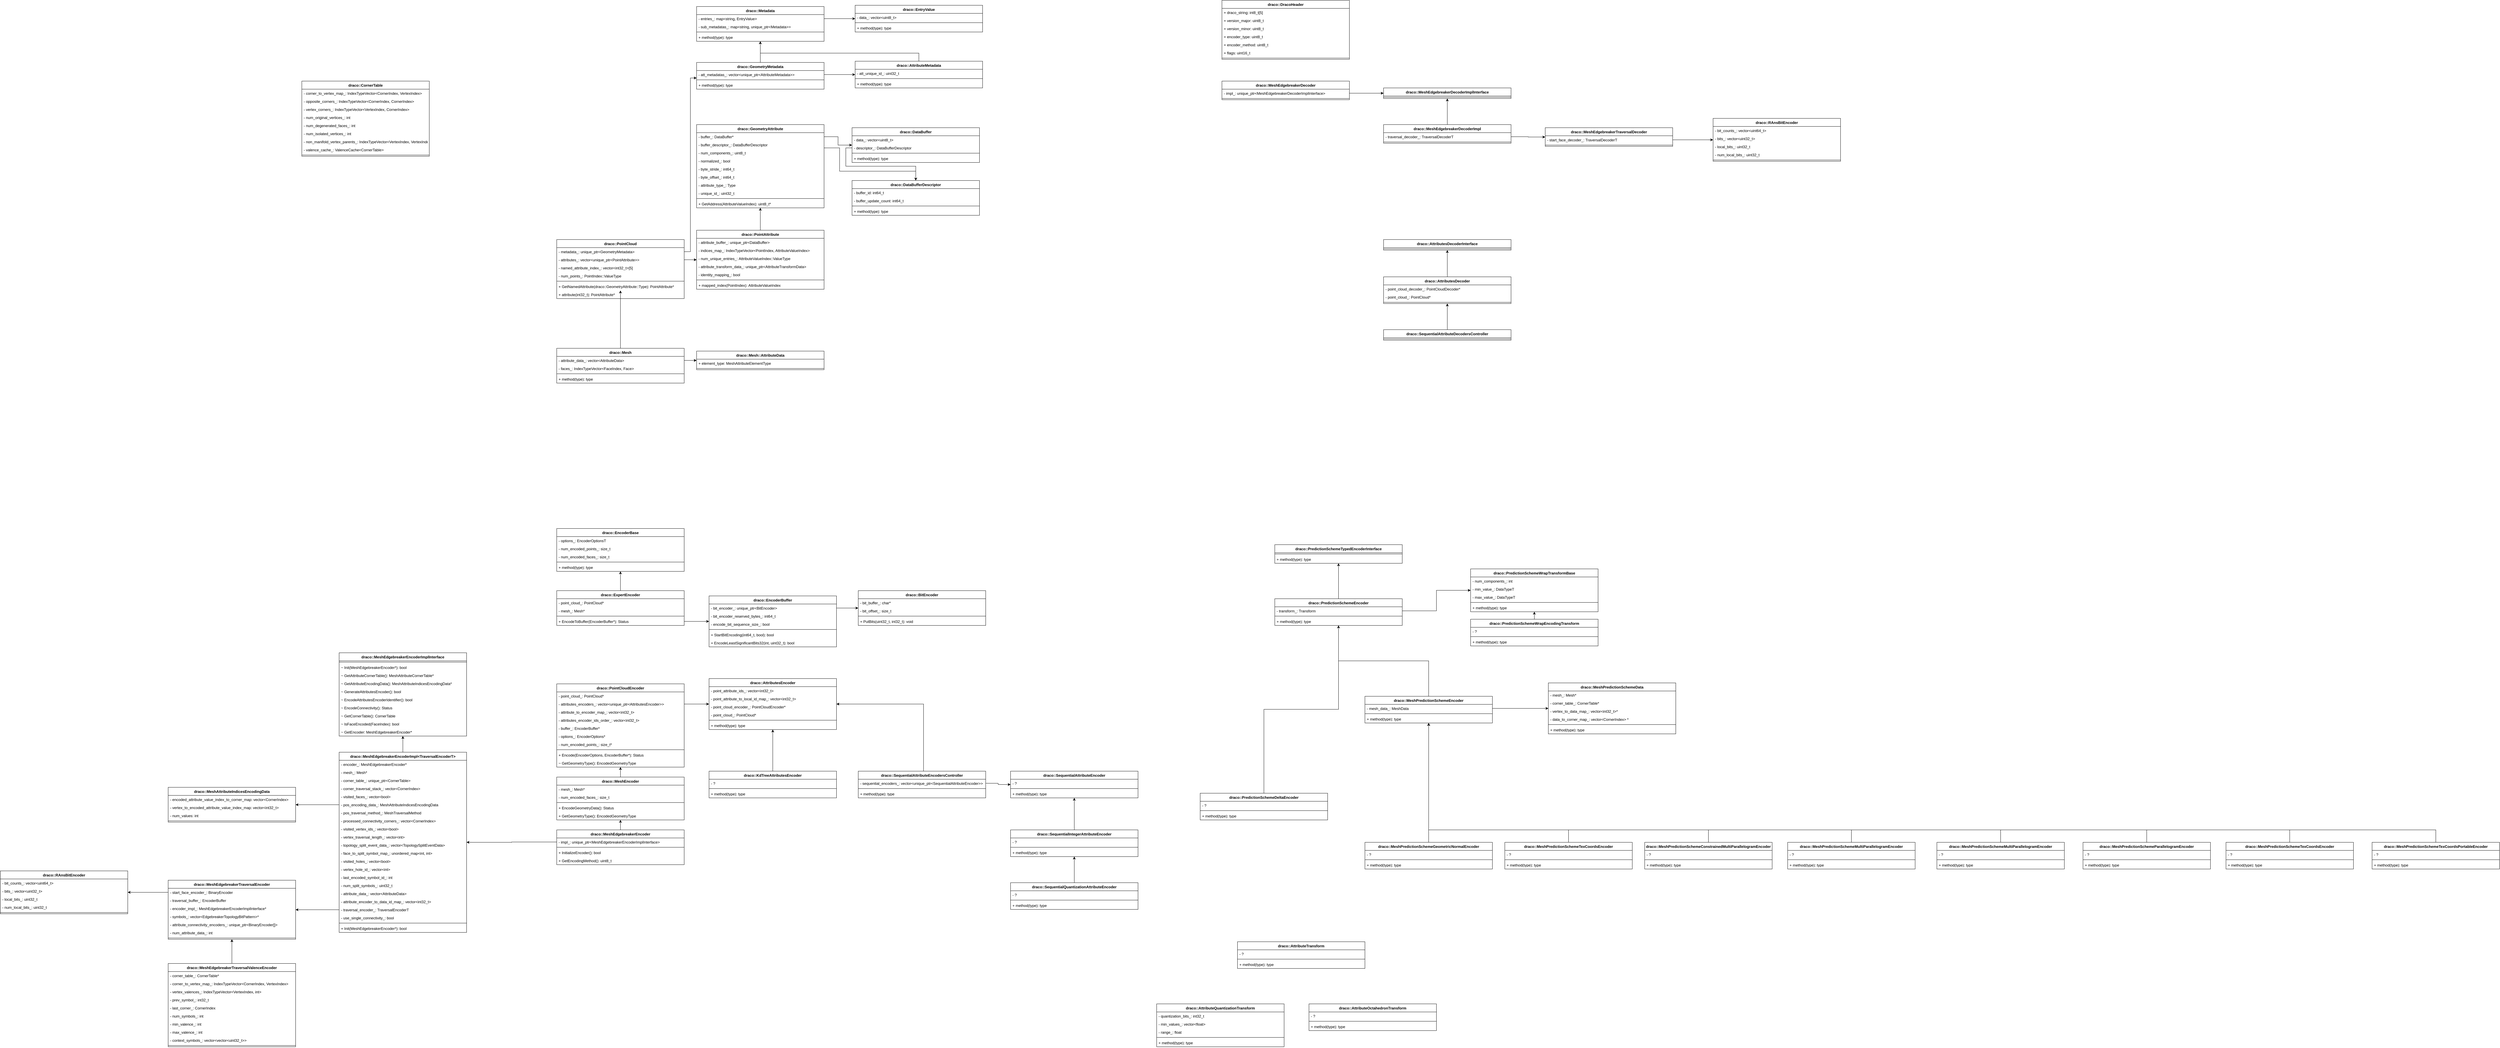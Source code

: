 <mxfile version="21.1.2" type="device">
  <diagram id="aZuWKzutq_2MgDrlGunm" name="Page-1">
    <mxGraphModel dx="4221" dy="2339" grid="1" gridSize="10" guides="1" tooltips="1" connect="1" arrows="1" fold="1" page="1" pageScale="1" pageWidth="850" pageHeight="1100" math="0" shadow="0">
      <root>
        <mxCell id="0" />
        <mxCell id="1" parent="0" />
        <mxCell id="_Zq0o-S-784rJklT5vSW-11" value="draco::PointCloud" style="swimlane;fontStyle=1;align=center;verticalAlign=top;childLayout=stackLayout;horizontal=1;startSize=26;horizontalStack=0;resizeParent=1;resizeParentMax=0;resizeLast=0;collapsible=1;marginBottom=0;" parent="1" vertex="1">
          <mxGeometry x="10" y="260" width="410" height="190" as="geometry" />
        </mxCell>
        <mxCell id="_Zq0o-S-784rJklT5vSW-12" value="- metadata_: unique_ptr&lt;GeometryMetadata&gt;&#xa;" style="text;strokeColor=none;fillColor=none;align=left;verticalAlign=top;spacingLeft=4;spacingRight=4;overflow=hidden;rotatable=0;points=[[0,0.5],[1,0.5]];portConstraint=eastwest;" parent="_Zq0o-S-784rJklT5vSW-11" vertex="1">
          <mxGeometry y="26" width="410" height="26" as="geometry" />
        </mxCell>
        <mxCell id="_Zq0o-S-784rJklT5vSW-16" value="- attributes_: vector&lt;unique_ptr&lt;PointAttribute&gt;&gt;" style="text;strokeColor=none;fillColor=none;align=left;verticalAlign=top;spacingLeft=4;spacingRight=4;overflow=hidden;rotatable=0;points=[[0,0.5],[1,0.5]];portConstraint=eastwest;" parent="_Zq0o-S-784rJklT5vSW-11" vertex="1">
          <mxGeometry y="52" width="410" height="26" as="geometry" />
        </mxCell>
        <mxCell id="_Zq0o-S-784rJklT5vSW-17" value="- named_attribute_index_: vector&lt;int32_t&gt;[5]" style="text;strokeColor=none;fillColor=none;align=left;verticalAlign=top;spacingLeft=4;spacingRight=4;overflow=hidden;rotatable=0;points=[[0,0.5],[1,0.5]];portConstraint=eastwest;" parent="_Zq0o-S-784rJklT5vSW-11" vertex="1">
          <mxGeometry y="78" width="410" height="26" as="geometry" />
        </mxCell>
        <mxCell id="_Zq0o-S-784rJklT5vSW-19" value="- num_points_: PointIndex::ValueType" style="text;strokeColor=none;fillColor=none;align=left;verticalAlign=top;spacingLeft=4;spacingRight=4;overflow=hidden;rotatable=0;points=[[0,0.5],[1,0.5]];portConstraint=eastwest;" parent="_Zq0o-S-784rJklT5vSW-11" vertex="1">
          <mxGeometry y="104" width="410" height="26" as="geometry" />
        </mxCell>
        <mxCell id="_Zq0o-S-784rJklT5vSW-13" value="" style="line;strokeWidth=1;fillColor=none;align=left;verticalAlign=middle;spacingTop=-1;spacingLeft=3;spacingRight=3;rotatable=0;labelPosition=right;points=[];portConstraint=eastwest;strokeColor=inherit;" parent="_Zq0o-S-784rJklT5vSW-11" vertex="1">
          <mxGeometry y="130" width="410" height="8" as="geometry" />
        </mxCell>
        <mxCell id="_Zq0o-S-784rJklT5vSW-14" value="+ GetNamedAttribute(draco::GeometryAttribute::Type): PointAttribute*" style="text;strokeColor=none;fillColor=none;align=left;verticalAlign=top;spacingLeft=4;spacingRight=4;overflow=hidden;rotatable=0;points=[[0,0.5],[1,0.5]];portConstraint=eastwest;" parent="_Zq0o-S-784rJklT5vSW-11" vertex="1">
          <mxGeometry y="138" width="410" height="26" as="geometry" />
        </mxCell>
        <mxCell id="uZdT33SijfhYgiRVn5Ff-1" value="+ attribute(int32_t): PointAttribute*" style="text;strokeColor=none;fillColor=none;align=left;verticalAlign=top;spacingLeft=4;spacingRight=4;overflow=hidden;rotatable=0;points=[[0,0.5],[1,0.5]];portConstraint=eastwest;" parent="_Zq0o-S-784rJklT5vSW-11" vertex="1">
          <mxGeometry y="164" width="410" height="26" as="geometry" />
        </mxCell>
        <mxCell id="_Zq0o-S-784rJklT5vSW-27" value="" style="edgeStyle=none;rounded=0;orthogonalLoop=1;jettySize=auto;html=1;" parent="1" source="_Zq0o-S-784rJklT5vSW-20" target="_Zq0o-S-784rJklT5vSW-14" edge="1">
          <mxGeometry relative="1" as="geometry" />
        </mxCell>
        <mxCell id="_Zq0o-S-784rJklT5vSW-20" value="draco::Mesh" style="swimlane;fontStyle=1;align=center;verticalAlign=top;childLayout=stackLayout;horizontal=1;startSize=26;horizontalStack=0;resizeParent=1;resizeParentMax=0;resizeLast=0;collapsible=1;marginBottom=0;" parent="1" vertex="1">
          <mxGeometry x="10" y="610" width="410" height="112" as="geometry" />
        </mxCell>
        <mxCell id="_Zq0o-S-784rJklT5vSW-21" value="- attribute_data_: vector&lt;AttributeData&gt;" style="text;strokeColor=none;fillColor=none;align=left;verticalAlign=top;spacingLeft=4;spacingRight=4;overflow=hidden;rotatable=0;points=[[0,0.5],[1,0.5]];portConstraint=eastwest;" parent="_Zq0o-S-784rJklT5vSW-20" vertex="1">
          <mxGeometry y="26" width="410" height="26" as="geometry" />
        </mxCell>
        <mxCell id="_Zq0o-S-784rJklT5vSW-22" value="- faces_: IndexTypeVector&lt;FaceIndex, Face&gt;" style="text;strokeColor=none;fillColor=none;align=left;verticalAlign=top;spacingLeft=4;spacingRight=4;overflow=hidden;rotatable=0;points=[[0,0.5],[1,0.5]];portConstraint=eastwest;" parent="_Zq0o-S-784rJklT5vSW-20" vertex="1">
          <mxGeometry y="52" width="410" height="26" as="geometry" />
        </mxCell>
        <mxCell id="_Zq0o-S-784rJklT5vSW-25" value="" style="line;strokeWidth=1;fillColor=none;align=left;verticalAlign=middle;spacingTop=-1;spacingLeft=3;spacingRight=3;rotatable=0;labelPosition=right;points=[];portConstraint=eastwest;strokeColor=inherit;" parent="_Zq0o-S-784rJklT5vSW-20" vertex="1">
          <mxGeometry y="78" width="410" height="8" as="geometry" />
        </mxCell>
        <mxCell id="_Zq0o-S-784rJklT5vSW-26" value="+ method(type): type" style="text;strokeColor=none;fillColor=none;align=left;verticalAlign=top;spacingLeft=4;spacingRight=4;overflow=hidden;rotatable=0;points=[[0,0.5],[1,0.5]];portConstraint=eastwest;" parent="_Zq0o-S-784rJklT5vSW-20" vertex="1">
          <mxGeometry y="86" width="410" height="26" as="geometry" />
        </mxCell>
        <mxCell id="_Zq0o-S-784rJklT5vSW-28" value="draco::Mesh::AttributeData" style="swimlane;fontStyle=1;align=center;verticalAlign=top;childLayout=stackLayout;horizontal=1;startSize=26;horizontalStack=0;resizeParent=1;resizeParentMax=0;resizeLast=0;collapsible=1;marginBottom=0;" parent="1" vertex="1">
          <mxGeometry x="460" y="619" width="410" height="60" as="geometry" />
        </mxCell>
        <mxCell id="_Zq0o-S-784rJklT5vSW-29" value="+ element_type: MeshAttributeElementType" style="text;strokeColor=none;fillColor=none;align=left;verticalAlign=top;spacingLeft=4;spacingRight=4;overflow=hidden;rotatable=0;points=[[0,0.5],[1,0.5]];portConstraint=eastwest;" parent="_Zq0o-S-784rJklT5vSW-28" vertex="1">
          <mxGeometry y="26" width="410" height="26" as="geometry" />
        </mxCell>
        <mxCell id="_Zq0o-S-784rJklT5vSW-31" value="" style="line;strokeWidth=1;fillColor=none;align=left;verticalAlign=middle;spacingTop=-1;spacingLeft=3;spacingRight=3;rotatable=0;labelPosition=right;points=[];portConstraint=eastwest;strokeColor=inherit;" parent="_Zq0o-S-784rJklT5vSW-28" vertex="1">
          <mxGeometry y="52" width="410" height="8" as="geometry" />
        </mxCell>
        <mxCell id="_Zq0o-S-784rJklT5vSW-53" style="edgeStyle=orthogonalEdgeStyle;rounded=0;orthogonalLoop=1;jettySize=auto;html=1;" parent="1" source="_Zq0o-S-784rJklT5vSW-37" target="_Zq0o-S-784rJklT5vSW-44" edge="1">
          <mxGeometry relative="1" as="geometry" />
        </mxCell>
        <mxCell id="_Zq0o-S-784rJklT5vSW-37" value="draco::GeometryMetadata" style="swimlane;fontStyle=1;align=center;verticalAlign=top;childLayout=stackLayout;horizontal=1;startSize=26;horizontalStack=0;resizeParent=1;resizeParentMax=0;resizeLast=0;collapsible=1;marginBottom=0;" parent="1" vertex="1">
          <mxGeometry x="460" y="-310" width="410" height="86" as="geometry" />
        </mxCell>
        <mxCell id="_Zq0o-S-784rJklT5vSW-38" value="- att_metadatas_: vector&lt;unique_ptr&lt;AttributeMetadata&gt;&gt;" style="text;strokeColor=none;fillColor=none;align=left;verticalAlign=top;spacingLeft=4;spacingRight=4;overflow=hidden;rotatable=0;points=[[0,0.5],[1,0.5]];portConstraint=eastwest;" parent="_Zq0o-S-784rJklT5vSW-37" vertex="1">
          <mxGeometry y="26" width="410" height="26" as="geometry" />
        </mxCell>
        <mxCell id="_Zq0o-S-784rJklT5vSW-42" value="" style="line;strokeWidth=1;fillColor=none;align=left;verticalAlign=middle;spacingTop=-1;spacingLeft=3;spacingRight=3;rotatable=0;labelPosition=right;points=[];portConstraint=eastwest;strokeColor=inherit;" parent="_Zq0o-S-784rJklT5vSW-37" vertex="1">
          <mxGeometry y="52" width="410" height="8" as="geometry" />
        </mxCell>
        <mxCell id="_Zq0o-S-784rJklT5vSW-43" value="+ method(type): type" style="text;strokeColor=none;fillColor=none;align=left;verticalAlign=top;spacingLeft=4;spacingRight=4;overflow=hidden;rotatable=0;points=[[0,0.5],[1,0.5]];portConstraint=eastwest;" parent="_Zq0o-S-784rJklT5vSW-37" vertex="1">
          <mxGeometry y="60" width="410" height="26" as="geometry" />
        </mxCell>
        <mxCell id="_Zq0o-S-784rJklT5vSW-44" value="draco::Metadata" style="swimlane;fontStyle=1;align=center;verticalAlign=top;childLayout=stackLayout;horizontal=1;startSize=26;horizontalStack=0;resizeParent=1;resizeParentMax=0;resizeLast=0;collapsible=1;marginBottom=0;" parent="1" vertex="1">
          <mxGeometry x="460" y="-490" width="410" height="112" as="geometry" />
        </mxCell>
        <mxCell id="_Zq0o-S-784rJklT5vSW-45" value="- entries_: map&lt;string, EntryValue&gt;" style="text;strokeColor=none;fillColor=none;align=left;verticalAlign=top;spacingLeft=4;spacingRight=4;overflow=hidden;rotatable=0;points=[[0,0.5],[1,0.5]];portConstraint=eastwest;" parent="_Zq0o-S-784rJklT5vSW-44" vertex="1">
          <mxGeometry y="26" width="410" height="26" as="geometry" />
        </mxCell>
        <mxCell id="_Zq0o-S-784rJklT5vSW-48" value="- sub_metadatas_: map&lt;string, unique_ptr&lt;Metadata&gt;&gt;" style="text;strokeColor=none;fillColor=none;align=left;verticalAlign=top;spacingLeft=4;spacingRight=4;overflow=hidden;rotatable=0;points=[[0,0.5],[1,0.5]];portConstraint=eastwest;" parent="_Zq0o-S-784rJklT5vSW-44" vertex="1">
          <mxGeometry y="52" width="410" height="26" as="geometry" />
        </mxCell>
        <mxCell id="_Zq0o-S-784rJklT5vSW-46" value="" style="line;strokeWidth=1;fillColor=none;align=left;verticalAlign=middle;spacingTop=-1;spacingLeft=3;spacingRight=3;rotatable=0;labelPosition=right;points=[];portConstraint=eastwest;strokeColor=inherit;" parent="_Zq0o-S-784rJklT5vSW-44" vertex="1">
          <mxGeometry y="78" width="410" height="8" as="geometry" />
        </mxCell>
        <mxCell id="_Zq0o-S-784rJklT5vSW-47" value="+ method(type): type" style="text;strokeColor=none;fillColor=none;align=left;verticalAlign=top;spacingLeft=4;spacingRight=4;overflow=hidden;rotatable=0;points=[[0,0.5],[1,0.5]];portConstraint=eastwest;" parent="_Zq0o-S-784rJklT5vSW-44" vertex="1">
          <mxGeometry y="86" width="410" height="26" as="geometry" />
        </mxCell>
        <mxCell id="_Zq0o-S-784rJklT5vSW-56" style="edgeStyle=orthogonalEdgeStyle;rounded=0;orthogonalLoop=1;jettySize=auto;html=1;" parent="1" source="_Zq0o-S-784rJklT5vSW-21" target="_Zq0o-S-784rJklT5vSW-28" edge="1">
          <mxGeometry relative="1" as="geometry" />
        </mxCell>
        <mxCell id="_Zq0o-S-784rJklT5vSW-72" style="edgeStyle=orthogonalEdgeStyle;rounded=0;orthogonalLoop=1;jettySize=auto;html=1;" parent="1" source="_Zq0o-S-784rJklT5vSW-57" target="_Zq0o-S-784rJklT5vSW-44" edge="1">
          <mxGeometry relative="1" as="geometry">
            <Array as="points">
              <mxPoint x="1175" y="-340" />
              <mxPoint x="665" y="-340" />
            </Array>
          </mxGeometry>
        </mxCell>
        <mxCell id="_Zq0o-S-784rJklT5vSW-57" value="draco::AttributeMetadata" style="swimlane;fontStyle=1;align=center;verticalAlign=top;childLayout=stackLayout;horizontal=1;startSize=26;horizontalStack=0;resizeParent=1;resizeParentMax=0;resizeLast=0;collapsible=1;marginBottom=0;" parent="1" vertex="1">
          <mxGeometry x="970" y="-314" width="410" height="86" as="geometry" />
        </mxCell>
        <mxCell id="_Zq0o-S-784rJklT5vSW-58" value="- att_unique_id_: uint32_t" style="text;strokeColor=none;fillColor=none;align=left;verticalAlign=top;spacingLeft=4;spacingRight=4;overflow=hidden;rotatable=0;points=[[0,0.5],[1,0.5]];portConstraint=eastwest;" parent="_Zq0o-S-784rJklT5vSW-57" vertex="1">
          <mxGeometry y="26" width="410" height="26" as="geometry" />
        </mxCell>
        <mxCell id="_Zq0o-S-784rJklT5vSW-59" value="" style="line;strokeWidth=1;fillColor=none;align=left;verticalAlign=middle;spacingTop=-1;spacingLeft=3;spacingRight=3;rotatable=0;labelPosition=right;points=[];portConstraint=eastwest;strokeColor=inherit;" parent="_Zq0o-S-784rJklT5vSW-57" vertex="1">
          <mxGeometry y="52" width="410" height="8" as="geometry" />
        </mxCell>
        <mxCell id="_Zq0o-S-784rJklT5vSW-60" value="+ method(type): type" style="text;strokeColor=none;fillColor=none;align=left;verticalAlign=top;spacingLeft=4;spacingRight=4;overflow=hidden;rotatable=0;points=[[0,0.5],[1,0.5]];portConstraint=eastwest;" parent="_Zq0o-S-784rJklT5vSW-57" vertex="1">
          <mxGeometry y="60" width="410" height="26" as="geometry" />
        </mxCell>
        <mxCell id="_Zq0o-S-784rJklT5vSW-62" style="edgeStyle=orthogonalEdgeStyle;rounded=0;orthogonalLoop=1;jettySize=auto;html=1;" parent="1" source="_Zq0o-S-784rJklT5vSW-38" target="_Zq0o-S-784rJklT5vSW-57" edge="1">
          <mxGeometry relative="1" as="geometry" />
        </mxCell>
        <mxCell id="_Zq0o-S-784rJklT5vSW-65" value="draco::EntryValue" style="swimlane;fontStyle=1;align=center;verticalAlign=top;childLayout=stackLayout;horizontal=1;startSize=26;horizontalStack=0;resizeParent=1;resizeParentMax=0;resizeLast=0;collapsible=1;marginBottom=0;" parent="1" vertex="1">
          <mxGeometry x="970" y="-494" width="410" height="86" as="geometry" />
        </mxCell>
        <mxCell id="_Zq0o-S-784rJklT5vSW-66" value="- data_: vector&lt;uint8_t&gt;" style="text;strokeColor=none;fillColor=none;align=left;verticalAlign=top;spacingLeft=4;spacingRight=4;overflow=hidden;rotatable=0;points=[[0,0.5],[1,0.5]];portConstraint=eastwest;" parent="_Zq0o-S-784rJklT5vSW-65" vertex="1">
          <mxGeometry y="26" width="410" height="26" as="geometry" />
        </mxCell>
        <mxCell id="_Zq0o-S-784rJklT5vSW-68" value="" style="line;strokeWidth=1;fillColor=none;align=left;verticalAlign=middle;spacingTop=-1;spacingLeft=3;spacingRight=3;rotatable=0;labelPosition=right;points=[];portConstraint=eastwest;strokeColor=inherit;" parent="_Zq0o-S-784rJklT5vSW-65" vertex="1">
          <mxGeometry y="52" width="410" height="8" as="geometry" />
        </mxCell>
        <mxCell id="_Zq0o-S-784rJklT5vSW-69" value="+ method(type): type" style="text;strokeColor=none;fillColor=none;align=left;verticalAlign=top;spacingLeft=4;spacingRight=4;overflow=hidden;rotatable=0;points=[[0,0.5],[1,0.5]];portConstraint=eastwest;" parent="_Zq0o-S-784rJklT5vSW-65" vertex="1">
          <mxGeometry y="60" width="410" height="26" as="geometry" />
        </mxCell>
        <mxCell id="_Zq0o-S-784rJklT5vSW-71" style="edgeStyle=orthogonalEdgeStyle;rounded=0;orthogonalLoop=1;jettySize=auto;html=1;" parent="1" source="_Zq0o-S-784rJklT5vSW-45" target="_Zq0o-S-784rJklT5vSW-65" edge="1">
          <mxGeometry relative="1" as="geometry" />
        </mxCell>
        <mxCell id="_Zq0o-S-784rJklT5vSW-91" style="edgeStyle=orthogonalEdgeStyle;rounded=0;orthogonalLoop=1;jettySize=auto;html=1;" parent="1" source="_Zq0o-S-784rJklT5vSW-73" target="_Zq0o-S-784rJklT5vSW-83" edge="1">
          <mxGeometry relative="1" as="geometry" />
        </mxCell>
        <mxCell id="_Zq0o-S-784rJklT5vSW-73" value="draco::PointAttribute" style="swimlane;fontStyle=1;align=center;verticalAlign=top;childLayout=stackLayout;horizontal=1;startSize=26;horizontalStack=0;resizeParent=1;resizeParentMax=0;resizeLast=0;collapsible=1;marginBottom=0;" parent="1" vertex="1">
          <mxGeometry x="460" y="230" width="410" height="190" as="geometry" />
        </mxCell>
        <mxCell id="_Zq0o-S-784rJklT5vSW-74" value="- attribute_buffer_: unique_ptr&lt;DataBuffer&gt;" style="text;strokeColor=none;fillColor=none;align=left;verticalAlign=top;spacingLeft=4;spacingRight=4;overflow=hidden;rotatable=0;points=[[0,0.5],[1,0.5]];portConstraint=eastwest;" parent="_Zq0o-S-784rJklT5vSW-73" vertex="1">
          <mxGeometry y="26" width="410" height="26" as="geometry" />
        </mxCell>
        <mxCell id="_Zq0o-S-784rJklT5vSW-80" value="- indices_map_: IndexTypeVector&lt;PointIndex, AttributeValueIndex&gt;" style="text;strokeColor=none;fillColor=none;align=left;verticalAlign=top;spacingLeft=4;spacingRight=4;overflow=hidden;rotatable=0;points=[[0,0.5],[1,0.5]];portConstraint=eastwest;" parent="_Zq0o-S-784rJklT5vSW-73" vertex="1">
          <mxGeometry y="52" width="410" height="26" as="geometry" />
        </mxCell>
        <mxCell id="_Zq0o-S-784rJklT5vSW-79" value="- num_unique_entries_: AttributeValueIndex::ValueType" style="text;strokeColor=none;fillColor=none;align=left;verticalAlign=top;spacingLeft=4;spacingRight=4;overflow=hidden;rotatable=0;points=[[0,0.5],[1,0.5]];portConstraint=eastwest;" parent="_Zq0o-S-784rJklT5vSW-73" vertex="1">
          <mxGeometry y="78" width="410" height="26" as="geometry" />
        </mxCell>
        <mxCell id="_Zq0o-S-784rJklT5vSW-78" value="- attribute_transform_data_: unique_ptr&lt;AttributeTransformData&gt;" style="text;strokeColor=none;fillColor=none;align=left;verticalAlign=top;spacingLeft=4;spacingRight=4;overflow=hidden;rotatable=0;points=[[0,0.5],[1,0.5]];portConstraint=eastwest;" parent="_Zq0o-S-784rJklT5vSW-73" vertex="1">
          <mxGeometry y="104" width="410" height="26" as="geometry" />
        </mxCell>
        <mxCell id="_Zq0o-S-784rJklT5vSW-81" value="- identity_mapping_: bool" style="text;strokeColor=none;fillColor=none;align=left;verticalAlign=top;spacingLeft=4;spacingRight=4;overflow=hidden;rotatable=0;points=[[0,0.5],[1,0.5]];portConstraint=eastwest;" parent="_Zq0o-S-784rJklT5vSW-73" vertex="1">
          <mxGeometry y="130" width="410" height="26" as="geometry" />
        </mxCell>
        <mxCell id="_Zq0o-S-784rJklT5vSW-75" value="" style="line;strokeWidth=1;fillColor=none;align=left;verticalAlign=middle;spacingTop=-1;spacingLeft=3;spacingRight=3;rotatable=0;labelPosition=right;points=[];portConstraint=eastwest;strokeColor=inherit;" parent="_Zq0o-S-784rJklT5vSW-73" vertex="1">
          <mxGeometry y="156" width="410" height="8" as="geometry" />
        </mxCell>
        <mxCell id="_Zq0o-S-784rJklT5vSW-76" value="+ mapped_index(PointIndex): AttributeValueIndex" style="text;strokeColor=none;fillColor=none;align=left;verticalAlign=top;spacingLeft=4;spacingRight=4;overflow=hidden;rotatable=0;points=[[0,0.5],[1,0.5]];portConstraint=eastwest;" parent="_Zq0o-S-784rJklT5vSW-73" vertex="1">
          <mxGeometry y="164" width="410" height="26" as="geometry" />
        </mxCell>
        <mxCell id="_Zq0o-S-784rJklT5vSW-77" style="edgeStyle=orthogonalEdgeStyle;rounded=0;orthogonalLoop=1;jettySize=auto;html=1;" parent="1" source="_Zq0o-S-784rJklT5vSW-16" target="_Zq0o-S-784rJklT5vSW-73" edge="1">
          <mxGeometry relative="1" as="geometry" />
        </mxCell>
        <mxCell id="_Zq0o-S-784rJklT5vSW-82" style="edgeStyle=orthogonalEdgeStyle;rounded=0;orthogonalLoop=1;jettySize=auto;html=1;" parent="1" source="_Zq0o-S-784rJklT5vSW-12" target="_Zq0o-S-784rJklT5vSW-37" edge="1">
          <mxGeometry relative="1" as="geometry">
            <Array as="points">
              <mxPoint x="440" y="299" />
              <mxPoint x="440" y="-260" />
            </Array>
          </mxGeometry>
        </mxCell>
        <mxCell id="_Zq0o-S-784rJklT5vSW-83" value="draco::GeometryAttribute" style="swimlane;fontStyle=1;align=center;verticalAlign=top;childLayout=stackLayout;horizontal=1;startSize=26;horizontalStack=0;resizeParent=1;resizeParentMax=0;resizeLast=0;collapsible=1;marginBottom=0;" parent="1" vertex="1">
          <mxGeometry x="460" y="-110" width="410" height="268" as="geometry" />
        </mxCell>
        <mxCell id="_Zq0o-S-784rJklT5vSW-84" value="- buffer_: DataBuffer*" style="text;strokeColor=none;fillColor=none;align=left;verticalAlign=top;spacingLeft=4;spacingRight=4;overflow=hidden;rotatable=0;points=[[0,0.5],[1,0.5]];portConstraint=eastwest;" parent="_Zq0o-S-784rJklT5vSW-83" vertex="1">
          <mxGeometry y="26" width="410" height="26" as="geometry" />
        </mxCell>
        <mxCell id="_Zq0o-S-784rJklT5vSW-85" value="- buffer_descriptor_: DataBufferDescriptor" style="text;strokeColor=none;fillColor=none;align=left;verticalAlign=top;spacingLeft=4;spacingRight=4;overflow=hidden;rotatable=0;points=[[0,0.5],[1,0.5]];portConstraint=eastwest;" parent="_Zq0o-S-784rJklT5vSW-83" vertex="1">
          <mxGeometry y="52" width="410" height="26" as="geometry" />
        </mxCell>
        <mxCell id="_Zq0o-S-784rJklT5vSW-86" value="- num_components_: uint8_t" style="text;strokeColor=none;fillColor=none;align=left;verticalAlign=top;spacingLeft=4;spacingRight=4;overflow=hidden;rotatable=0;points=[[0,0.5],[1,0.5]];portConstraint=eastwest;" parent="_Zq0o-S-784rJklT5vSW-83" vertex="1">
          <mxGeometry y="78" width="410" height="26" as="geometry" />
        </mxCell>
        <mxCell id="_Zq0o-S-784rJklT5vSW-87" value="- normalized_: bool" style="text;strokeColor=none;fillColor=none;align=left;verticalAlign=top;spacingLeft=4;spacingRight=4;overflow=hidden;rotatable=0;points=[[0,0.5],[1,0.5]];portConstraint=eastwest;" parent="_Zq0o-S-784rJklT5vSW-83" vertex="1">
          <mxGeometry y="104" width="410" height="26" as="geometry" />
        </mxCell>
        <mxCell id="_Zq0o-S-784rJklT5vSW-88" value="- byte_stride_: int64_t" style="text;strokeColor=none;fillColor=none;align=left;verticalAlign=top;spacingLeft=4;spacingRight=4;overflow=hidden;rotatable=0;points=[[0,0.5],[1,0.5]];portConstraint=eastwest;" parent="_Zq0o-S-784rJklT5vSW-83" vertex="1">
          <mxGeometry y="130" width="410" height="26" as="geometry" />
        </mxCell>
        <mxCell id="_Zq0o-S-784rJklT5vSW-93" value="- byte_offset_: int64_t" style="text;strokeColor=none;fillColor=none;align=left;verticalAlign=top;spacingLeft=4;spacingRight=4;overflow=hidden;rotatable=0;points=[[0,0.5],[1,0.5]];portConstraint=eastwest;" parent="_Zq0o-S-784rJklT5vSW-83" vertex="1">
          <mxGeometry y="156" width="410" height="26" as="geometry" />
        </mxCell>
        <mxCell id="_Zq0o-S-784rJklT5vSW-94" value="- attribute_type_: Type" style="text;strokeColor=none;fillColor=none;align=left;verticalAlign=top;spacingLeft=4;spacingRight=4;overflow=hidden;rotatable=0;points=[[0,0.5],[1,0.5]];portConstraint=eastwest;" parent="_Zq0o-S-784rJklT5vSW-83" vertex="1">
          <mxGeometry y="182" width="410" height="26" as="geometry" />
        </mxCell>
        <mxCell id="_Zq0o-S-784rJklT5vSW-95" value="- unique_id_: uint32_t" style="text;strokeColor=none;fillColor=none;align=left;verticalAlign=top;spacingLeft=4;spacingRight=4;overflow=hidden;rotatable=0;points=[[0,0.5],[1,0.5]];portConstraint=eastwest;" parent="_Zq0o-S-784rJklT5vSW-83" vertex="1">
          <mxGeometry y="208" width="410" height="26" as="geometry" />
        </mxCell>
        <mxCell id="_Zq0o-S-784rJklT5vSW-89" value="" style="line;strokeWidth=1;fillColor=none;align=left;verticalAlign=middle;spacingTop=-1;spacingLeft=3;spacingRight=3;rotatable=0;labelPosition=right;points=[];portConstraint=eastwest;strokeColor=inherit;" parent="_Zq0o-S-784rJklT5vSW-83" vertex="1">
          <mxGeometry y="234" width="410" height="8" as="geometry" />
        </mxCell>
        <mxCell id="uZdT33SijfhYgiRVn5Ff-43" value="+ GetAddress(AttributeValueIndex): uint8_t*" style="text;strokeColor=none;fillColor=none;align=left;verticalAlign=top;spacingLeft=4;spacingRight=4;overflow=hidden;rotatable=0;points=[[0,0.5],[1,0.5]];portConstraint=eastwest;" parent="_Zq0o-S-784rJklT5vSW-83" vertex="1">
          <mxGeometry y="242" width="410" height="26" as="geometry" />
        </mxCell>
        <mxCell id="_Zq0o-S-784rJklT5vSW-96" value="draco::DataBuffer" style="swimlane;fontStyle=1;align=center;verticalAlign=top;childLayout=stackLayout;horizontal=1;startSize=26;horizontalStack=0;resizeParent=1;resizeParentMax=0;resizeLast=0;collapsible=1;marginBottom=0;" parent="1" vertex="1">
          <mxGeometry x="960" y="-100" width="410" height="112" as="geometry" />
        </mxCell>
        <mxCell id="_Zq0o-S-784rJklT5vSW-97" value="- data_: vector&lt;uint8_t&gt;" style="text;strokeColor=none;fillColor=none;align=left;verticalAlign=top;spacingLeft=4;spacingRight=4;overflow=hidden;rotatable=0;points=[[0,0.5],[1,0.5]];portConstraint=eastwest;" parent="_Zq0o-S-784rJklT5vSW-96" vertex="1">
          <mxGeometry y="26" width="410" height="26" as="geometry" />
        </mxCell>
        <mxCell id="_Zq0o-S-784rJklT5vSW-98" value="- descriptor_: DataBufferDescriptor" style="text;strokeColor=none;fillColor=none;align=left;verticalAlign=top;spacingLeft=4;spacingRight=4;overflow=hidden;rotatable=0;points=[[0,0.5],[1,0.5]];portConstraint=eastwest;" parent="_Zq0o-S-784rJklT5vSW-96" vertex="1">
          <mxGeometry y="52" width="410" height="26" as="geometry" />
        </mxCell>
        <mxCell id="_Zq0o-S-784rJklT5vSW-105" value="" style="line;strokeWidth=1;fillColor=none;align=left;verticalAlign=middle;spacingTop=-1;spacingLeft=3;spacingRight=3;rotatable=0;labelPosition=right;points=[];portConstraint=eastwest;strokeColor=inherit;" parent="_Zq0o-S-784rJklT5vSW-96" vertex="1">
          <mxGeometry y="78" width="410" height="8" as="geometry" />
        </mxCell>
        <mxCell id="_Zq0o-S-784rJklT5vSW-106" value="+ method(type): type" style="text;strokeColor=none;fillColor=none;align=left;verticalAlign=top;spacingLeft=4;spacingRight=4;overflow=hidden;rotatable=0;points=[[0,0.5],[1,0.5]];portConstraint=eastwest;" parent="_Zq0o-S-784rJklT5vSW-96" vertex="1">
          <mxGeometry y="86" width="410" height="26" as="geometry" />
        </mxCell>
        <mxCell id="_Zq0o-S-784rJklT5vSW-107" style="edgeStyle=orthogonalEdgeStyle;rounded=0;orthogonalLoop=1;jettySize=auto;html=1;" parent="1" source="_Zq0o-S-784rJklT5vSW-84" target="_Zq0o-S-784rJklT5vSW-96" edge="1">
          <mxGeometry relative="1" as="geometry" />
        </mxCell>
        <mxCell id="_Zq0o-S-784rJklT5vSW-108" value="draco::DataBufferDescriptor" style="swimlane;fontStyle=1;align=center;verticalAlign=top;childLayout=stackLayout;horizontal=1;startSize=26;horizontalStack=0;resizeParent=1;resizeParentMax=0;resizeLast=0;collapsible=1;marginBottom=0;" parent="1" vertex="1">
          <mxGeometry x="960" y="70" width="410" height="112" as="geometry" />
        </mxCell>
        <mxCell id="_Zq0o-S-784rJklT5vSW-109" value="- buffer_id: int64_t" style="text;strokeColor=none;fillColor=none;align=left;verticalAlign=top;spacingLeft=4;spacingRight=4;overflow=hidden;rotatable=0;points=[[0,0.5],[1,0.5]];portConstraint=eastwest;" parent="_Zq0o-S-784rJklT5vSW-108" vertex="1">
          <mxGeometry y="26" width="410" height="26" as="geometry" />
        </mxCell>
        <mxCell id="_Zq0o-S-784rJklT5vSW-110" value="- buffer_update_count: int64_t" style="text;strokeColor=none;fillColor=none;align=left;verticalAlign=top;spacingLeft=4;spacingRight=4;overflow=hidden;rotatable=0;points=[[0,0.5],[1,0.5]];portConstraint=eastwest;" parent="_Zq0o-S-784rJklT5vSW-108" vertex="1">
          <mxGeometry y="52" width="410" height="26" as="geometry" />
        </mxCell>
        <mxCell id="_Zq0o-S-784rJklT5vSW-111" value="" style="line;strokeWidth=1;fillColor=none;align=left;verticalAlign=middle;spacingTop=-1;spacingLeft=3;spacingRight=3;rotatable=0;labelPosition=right;points=[];portConstraint=eastwest;strokeColor=inherit;" parent="_Zq0o-S-784rJklT5vSW-108" vertex="1">
          <mxGeometry y="78" width="410" height="8" as="geometry" />
        </mxCell>
        <mxCell id="_Zq0o-S-784rJklT5vSW-112" value="+ method(type): type" style="text;strokeColor=none;fillColor=none;align=left;verticalAlign=top;spacingLeft=4;spacingRight=4;overflow=hidden;rotatable=0;points=[[0,0.5],[1,0.5]];portConstraint=eastwest;" parent="_Zq0o-S-784rJklT5vSW-108" vertex="1">
          <mxGeometry y="86" width="410" height="26" as="geometry" />
        </mxCell>
        <mxCell id="_Zq0o-S-784rJklT5vSW-114" style="edgeStyle=orthogonalEdgeStyle;rounded=0;orthogonalLoop=1;jettySize=auto;html=1;" parent="1" source="_Zq0o-S-784rJklT5vSW-85" target="_Zq0o-S-784rJklT5vSW-108" edge="1">
          <mxGeometry relative="1" as="geometry">
            <Array as="points">
              <mxPoint x="920" y="-35" />
              <mxPoint x="920" y="40" />
              <mxPoint x="1165" y="40" />
            </Array>
          </mxGeometry>
        </mxCell>
        <mxCell id="_Zq0o-S-784rJklT5vSW-115" style="edgeStyle=orthogonalEdgeStyle;rounded=0;orthogonalLoop=1;jettySize=auto;html=1;" parent="1" source="_Zq0o-S-784rJklT5vSW-98" target="_Zq0o-S-784rJklT5vSW-108" edge="1">
          <mxGeometry relative="1" as="geometry" />
        </mxCell>
        <mxCell id="NSLzVplAIiX0Gy-ISw5G-1" value="draco::EncoderBase" style="swimlane;fontStyle=1;align=center;verticalAlign=top;childLayout=stackLayout;horizontal=1;startSize=26;horizontalStack=0;resizeParent=1;resizeParentMax=0;resizeLast=0;collapsible=1;marginBottom=0;" parent="1" vertex="1">
          <mxGeometry x="10" y="1190" width="410" height="138" as="geometry" />
        </mxCell>
        <mxCell id="NSLzVplAIiX0Gy-ISw5G-2" value="- options_: EncoderOptionsT" style="text;strokeColor=none;fillColor=none;align=left;verticalAlign=top;spacingLeft=4;spacingRight=4;overflow=hidden;rotatable=0;points=[[0,0.5],[1,0.5]];portConstraint=eastwest;" parent="NSLzVplAIiX0Gy-ISw5G-1" vertex="1">
          <mxGeometry y="26" width="410" height="26" as="geometry" />
        </mxCell>
        <mxCell id="NSLzVplAIiX0Gy-ISw5G-3" value="- num_encoded_points_: size_t&#xa;" style="text;strokeColor=none;fillColor=none;align=left;verticalAlign=top;spacingLeft=4;spacingRight=4;overflow=hidden;rotatable=0;points=[[0,0.5],[1,0.5]];portConstraint=eastwest;" parent="NSLzVplAIiX0Gy-ISw5G-1" vertex="1">
          <mxGeometry y="52" width="410" height="26" as="geometry" />
        </mxCell>
        <mxCell id="NSLzVplAIiX0Gy-ISw5G-6" value="- num_encoded_faces_: size_t&#xa;" style="text;strokeColor=none;fillColor=none;align=left;verticalAlign=top;spacingLeft=4;spacingRight=4;overflow=hidden;rotatable=0;points=[[0,0.5],[1,0.5]];portConstraint=eastwest;" parent="NSLzVplAIiX0Gy-ISw5G-1" vertex="1">
          <mxGeometry y="78" width="410" height="26" as="geometry" />
        </mxCell>
        <mxCell id="NSLzVplAIiX0Gy-ISw5G-4" value="" style="line;strokeWidth=1;fillColor=none;align=left;verticalAlign=middle;spacingTop=-1;spacingLeft=3;spacingRight=3;rotatable=0;labelPosition=right;points=[];portConstraint=eastwest;strokeColor=inherit;" parent="NSLzVplAIiX0Gy-ISw5G-1" vertex="1">
          <mxGeometry y="104" width="410" height="8" as="geometry" />
        </mxCell>
        <mxCell id="NSLzVplAIiX0Gy-ISw5G-5" value="+ method(type): type" style="text;strokeColor=none;fillColor=none;align=left;verticalAlign=top;spacingLeft=4;spacingRight=4;overflow=hidden;rotatable=0;points=[[0,0.5],[1,0.5]];portConstraint=eastwest;" parent="NSLzVplAIiX0Gy-ISw5G-1" vertex="1">
          <mxGeometry y="112" width="410" height="26" as="geometry" />
        </mxCell>
        <mxCell id="NSLzVplAIiX0Gy-ISw5G-14" style="edgeStyle=orthogonalEdgeStyle;rounded=0;orthogonalLoop=1;jettySize=auto;html=1;" parent="1" source="NSLzVplAIiX0Gy-ISw5G-7" target="NSLzVplAIiX0Gy-ISw5G-1" edge="1">
          <mxGeometry relative="1" as="geometry" />
        </mxCell>
        <mxCell id="NSLzVplAIiX0Gy-ISw5G-7" value="draco::ExpertEncoder" style="swimlane;fontStyle=1;align=center;verticalAlign=top;childLayout=stackLayout;horizontal=1;startSize=26;horizontalStack=0;resizeParent=1;resizeParentMax=0;resizeLast=0;collapsible=1;marginBottom=0;" parent="1" vertex="1">
          <mxGeometry x="10" y="1390" width="410" height="112" as="geometry" />
        </mxCell>
        <mxCell id="NSLzVplAIiX0Gy-ISw5G-8" value="- point_cloud_: PointCloud*" style="text;strokeColor=none;fillColor=none;align=left;verticalAlign=top;spacingLeft=4;spacingRight=4;overflow=hidden;rotatable=0;points=[[0,0.5],[1,0.5]];portConstraint=eastwest;" parent="NSLzVplAIiX0Gy-ISw5G-7" vertex="1">
          <mxGeometry y="26" width="410" height="26" as="geometry" />
        </mxCell>
        <mxCell id="NSLzVplAIiX0Gy-ISw5G-9" value="- mesh_: Mesh*" style="text;strokeColor=none;fillColor=none;align=left;verticalAlign=top;spacingLeft=4;spacingRight=4;overflow=hidden;rotatable=0;points=[[0,0.5],[1,0.5]];portConstraint=eastwest;" parent="NSLzVplAIiX0Gy-ISw5G-7" vertex="1">
          <mxGeometry y="52" width="410" height="26" as="geometry" />
        </mxCell>
        <mxCell id="NSLzVplAIiX0Gy-ISw5G-11" value="" style="line;strokeWidth=1;fillColor=none;align=left;verticalAlign=middle;spacingTop=-1;spacingLeft=3;spacingRight=3;rotatable=0;labelPosition=right;points=[];portConstraint=eastwest;strokeColor=inherit;" parent="NSLzVplAIiX0Gy-ISw5G-7" vertex="1">
          <mxGeometry y="78" width="410" height="8" as="geometry" />
        </mxCell>
        <mxCell id="NSLzVplAIiX0Gy-ISw5G-12" value="+ EncodeToBuffer(EncoderBuffer*): Status" style="text;strokeColor=none;fillColor=none;align=left;verticalAlign=top;spacingLeft=4;spacingRight=4;overflow=hidden;rotatable=0;points=[[0,0.5],[1,0.5]];portConstraint=eastwest;" parent="NSLzVplAIiX0Gy-ISw5G-7" vertex="1">
          <mxGeometry y="86" width="410" height="26" as="geometry" />
        </mxCell>
        <mxCell id="NSLzVplAIiX0Gy-ISw5G-15" value="draco::EncoderBuffer" style="swimlane;fontStyle=1;align=center;verticalAlign=top;childLayout=stackLayout;horizontal=1;startSize=26;horizontalStack=0;resizeParent=1;resizeParentMax=0;resizeLast=0;collapsible=1;marginBottom=0;" parent="1" vertex="1">
          <mxGeometry x="500" y="1407" width="410" height="164" as="geometry" />
        </mxCell>
        <mxCell id="NSLzVplAIiX0Gy-ISw5G-16" value="- bit_encoder_: unique_ptr&lt;BitEncoder&gt;" style="text;strokeColor=none;fillColor=none;align=left;verticalAlign=top;spacingLeft=4;spacingRight=4;overflow=hidden;rotatable=0;points=[[0,0.5],[1,0.5]];portConstraint=eastwest;" parent="NSLzVplAIiX0Gy-ISw5G-15" vertex="1">
          <mxGeometry y="26" width="410" height="26" as="geometry" />
        </mxCell>
        <mxCell id="NSLzVplAIiX0Gy-ISw5G-17" value="- bit_encoder_reserved_bytes_: int64_t" style="text;strokeColor=none;fillColor=none;align=left;verticalAlign=top;spacingLeft=4;spacingRight=4;overflow=hidden;rotatable=0;points=[[0,0.5],[1,0.5]];portConstraint=eastwest;" parent="NSLzVplAIiX0Gy-ISw5G-15" vertex="1">
          <mxGeometry y="52" width="410" height="26" as="geometry" />
        </mxCell>
        <mxCell id="NSLzVplAIiX0Gy-ISw5G-18" value="- encode_bit_sequence_size_: bool&#xa;" style="text;strokeColor=none;fillColor=none;align=left;verticalAlign=top;spacingLeft=4;spacingRight=4;overflow=hidden;rotatable=0;points=[[0,0.5],[1,0.5]];portConstraint=eastwest;" parent="NSLzVplAIiX0Gy-ISw5G-15" vertex="1">
          <mxGeometry y="78" width="410" height="26" as="geometry" />
        </mxCell>
        <mxCell id="NSLzVplAIiX0Gy-ISw5G-19" value="" style="line;strokeWidth=1;fillColor=none;align=left;verticalAlign=middle;spacingTop=-1;spacingLeft=3;spacingRight=3;rotatable=0;labelPosition=right;points=[];portConstraint=eastwest;strokeColor=inherit;" parent="NSLzVplAIiX0Gy-ISw5G-15" vertex="1">
          <mxGeometry y="104" width="410" height="8" as="geometry" />
        </mxCell>
        <mxCell id="NSLzVplAIiX0Gy-ISw5G-20" value="+ StartBitEncoding(int64_t, bool): bool" style="text;strokeColor=none;fillColor=none;align=left;verticalAlign=top;spacingLeft=4;spacingRight=4;overflow=hidden;rotatable=0;points=[[0,0.5],[1,0.5]];portConstraint=eastwest;" parent="NSLzVplAIiX0Gy-ISw5G-15" vertex="1">
          <mxGeometry y="112" width="410" height="26" as="geometry" />
        </mxCell>
        <mxCell id="QJjAZvh_LngVEGHBbbFA-1" value="+ EncodeLeastSignificantBits32(int, uint32_t): bool" style="text;strokeColor=none;fillColor=none;align=left;verticalAlign=top;spacingLeft=4;spacingRight=4;overflow=hidden;rotatable=0;points=[[0,0.5],[1,0.5]];portConstraint=eastwest;" parent="NSLzVplAIiX0Gy-ISw5G-15" vertex="1">
          <mxGeometry y="138" width="410" height="26" as="geometry" />
        </mxCell>
        <mxCell id="NSLzVplAIiX0Gy-ISw5G-21" style="edgeStyle=orthogonalEdgeStyle;rounded=0;orthogonalLoop=1;jettySize=auto;html=1;" parent="1" source="NSLzVplAIiX0Gy-ISw5G-12" target="NSLzVplAIiX0Gy-ISw5G-15" edge="1">
          <mxGeometry relative="1" as="geometry" />
        </mxCell>
        <mxCell id="NSLzVplAIiX0Gy-ISw5G-22" value="draco::BitEncoder" style="swimlane;fontStyle=1;align=center;verticalAlign=top;childLayout=stackLayout;horizontal=1;startSize=26;horizontalStack=0;resizeParent=1;resizeParentMax=0;resizeLast=0;collapsible=1;marginBottom=0;" parent="1" vertex="1">
          <mxGeometry x="980" y="1390" width="410" height="112" as="geometry" />
        </mxCell>
        <mxCell id="NSLzVplAIiX0Gy-ISw5G-23" value="- bit_buffer_: char*" style="text;strokeColor=none;fillColor=none;align=left;verticalAlign=top;spacingLeft=4;spacingRight=4;overflow=hidden;rotatable=0;points=[[0,0.5],[1,0.5]];portConstraint=eastwest;" parent="NSLzVplAIiX0Gy-ISw5G-22" vertex="1">
          <mxGeometry y="26" width="410" height="26" as="geometry" />
        </mxCell>
        <mxCell id="NSLzVplAIiX0Gy-ISw5G-24" value="- bit_offset_: size_t" style="text;strokeColor=none;fillColor=none;align=left;verticalAlign=top;spacingLeft=4;spacingRight=4;overflow=hidden;rotatable=0;points=[[0,0.5],[1,0.5]];portConstraint=eastwest;" parent="NSLzVplAIiX0Gy-ISw5G-22" vertex="1">
          <mxGeometry y="52" width="410" height="26" as="geometry" />
        </mxCell>
        <mxCell id="NSLzVplAIiX0Gy-ISw5G-26" value="" style="line;strokeWidth=1;fillColor=none;align=left;verticalAlign=middle;spacingTop=-1;spacingLeft=3;spacingRight=3;rotatable=0;labelPosition=right;points=[];portConstraint=eastwest;strokeColor=inherit;" parent="NSLzVplAIiX0Gy-ISw5G-22" vertex="1">
          <mxGeometry y="78" width="410" height="8" as="geometry" />
        </mxCell>
        <mxCell id="NSLzVplAIiX0Gy-ISw5G-27" value="+ PutBits(uint32_t, int32_t): void" style="text;strokeColor=none;fillColor=none;align=left;verticalAlign=top;spacingLeft=4;spacingRight=4;overflow=hidden;rotatable=0;points=[[0,0.5],[1,0.5]];portConstraint=eastwest;" parent="NSLzVplAIiX0Gy-ISw5G-22" vertex="1">
          <mxGeometry y="86" width="410" height="26" as="geometry" />
        </mxCell>
        <mxCell id="NSLzVplAIiX0Gy-ISw5G-28" style="edgeStyle=orthogonalEdgeStyle;rounded=0;orthogonalLoop=1;jettySize=auto;html=1;" parent="1" source="NSLzVplAIiX0Gy-ISw5G-16" target="NSLzVplAIiX0Gy-ISw5G-22" edge="1">
          <mxGeometry relative="1" as="geometry" />
        </mxCell>
        <mxCell id="NSLzVplAIiX0Gy-ISw5G-55" style="edgeStyle=orthogonalEdgeStyle;rounded=0;orthogonalLoop=1;jettySize=auto;html=1;" parent="1" source="NSLzVplAIiX0Gy-ISw5G-29" target="NSLzVplAIiX0Gy-ISw5G-34" edge="1">
          <mxGeometry relative="1" as="geometry" />
        </mxCell>
        <mxCell id="NSLzVplAIiX0Gy-ISw5G-29" value="draco::MeshEncoder" style="swimlane;fontStyle=1;align=center;verticalAlign=top;childLayout=stackLayout;horizontal=1;startSize=26;horizontalStack=0;resizeParent=1;resizeParentMax=0;resizeLast=0;collapsible=1;marginBottom=0;" parent="1" vertex="1">
          <mxGeometry x="10" y="1990" width="410" height="138" as="geometry" />
        </mxCell>
        <mxCell id="NSLzVplAIiX0Gy-ISw5G-30" value="- mesh_: Mesh*" style="text;strokeColor=none;fillColor=none;align=left;verticalAlign=top;spacingLeft=4;spacingRight=4;overflow=hidden;rotatable=0;points=[[0,0.5],[1,0.5]];portConstraint=eastwest;" parent="NSLzVplAIiX0Gy-ISw5G-29" vertex="1">
          <mxGeometry y="26" width="410" height="26" as="geometry" />
        </mxCell>
        <mxCell id="NSLzVplAIiX0Gy-ISw5G-31" value="- num_encoded_faces_: size_t" style="text;strokeColor=none;fillColor=none;align=left;verticalAlign=top;spacingLeft=4;spacingRight=4;overflow=hidden;rotatable=0;points=[[0,0.5],[1,0.5]];portConstraint=eastwest;" parent="NSLzVplAIiX0Gy-ISw5G-29" vertex="1">
          <mxGeometry y="52" width="410" height="26" as="geometry" />
        </mxCell>
        <mxCell id="NSLzVplAIiX0Gy-ISw5G-32" value="" style="line;strokeWidth=1;fillColor=none;align=left;verticalAlign=middle;spacingTop=-1;spacingLeft=3;spacingRight=3;rotatable=0;labelPosition=right;points=[];portConstraint=eastwest;strokeColor=inherit;" parent="NSLzVplAIiX0Gy-ISw5G-29" vertex="1">
          <mxGeometry y="78" width="410" height="8" as="geometry" />
        </mxCell>
        <mxCell id="NSLzVplAIiX0Gy-ISw5G-33" value="+ EncodeGeometryData(): Status" style="text;strokeColor=none;fillColor=none;align=left;verticalAlign=top;spacingLeft=4;spacingRight=4;overflow=hidden;rotatable=0;points=[[0,0.5],[1,0.5]];portConstraint=eastwest;" parent="NSLzVplAIiX0Gy-ISw5G-29" vertex="1">
          <mxGeometry y="86" width="410" height="26" as="geometry" />
        </mxCell>
        <mxCell id="NSLzVplAIiX0Gy-ISw5G-62" value="+ GetGeometryType(): EncodedGeometryType" style="text;strokeColor=none;fillColor=none;align=left;verticalAlign=top;spacingLeft=4;spacingRight=4;overflow=hidden;rotatable=0;points=[[0,0.5],[1,0.5]];portConstraint=eastwest;" parent="NSLzVplAIiX0Gy-ISw5G-29" vertex="1">
          <mxGeometry y="112" width="410" height="26" as="geometry" />
        </mxCell>
        <mxCell id="NSLzVplAIiX0Gy-ISw5G-34" value="draco::PointCloudEncoder" style="swimlane;fontStyle=1;align=center;verticalAlign=top;childLayout=stackLayout;horizontal=1;startSize=26;horizontalStack=0;resizeParent=1;resizeParentMax=0;resizeLast=0;collapsible=1;marginBottom=0;" parent="1" vertex="1">
          <mxGeometry x="10" y="1690" width="410" height="268" as="geometry" />
        </mxCell>
        <mxCell id="NSLzVplAIiX0Gy-ISw5G-35" value="- point_cloud_: PointCloud*" style="text;strokeColor=none;fillColor=none;align=left;verticalAlign=top;spacingLeft=4;spacingRight=4;overflow=hidden;rotatable=0;points=[[0,0.5],[1,0.5]];portConstraint=eastwest;" parent="NSLzVplAIiX0Gy-ISw5G-34" vertex="1">
          <mxGeometry y="26" width="410" height="26" as="geometry" />
        </mxCell>
        <mxCell id="NSLzVplAIiX0Gy-ISw5G-36" value="- attributes_encoders_: vector&lt;unique_ptr&lt;AttributesEncoder&gt;&gt;" style="text;strokeColor=none;fillColor=none;align=left;verticalAlign=top;spacingLeft=4;spacingRight=4;overflow=hidden;rotatable=0;points=[[0,0.5],[1,0.5]];portConstraint=eastwest;" parent="NSLzVplAIiX0Gy-ISw5G-34" vertex="1">
          <mxGeometry y="52" width="410" height="26" as="geometry" />
        </mxCell>
        <mxCell id="NSLzVplAIiX0Gy-ISw5G-39" value="- attribute_to_encoder_map_: vector&lt;int32_t&gt;" style="text;strokeColor=none;fillColor=none;align=left;verticalAlign=top;spacingLeft=4;spacingRight=4;overflow=hidden;rotatable=0;points=[[0,0.5],[1,0.5]];portConstraint=eastwest;" parent="NSLzVplAIiX0Gy-ISw5G-34" vertex="1">
          <mxGeometry y="78" width="410" height="26" as="geometry" />
        </mxCell>
        <mxCell id="NSLzVplAIiX0Gy-ISw5G-40" value="- attributes_encoder_ids_order_: vector&lt;int32_t&gt;" style="text;strokeColor=none;fillColor=none;align=left;verticalAlign=top;spacingLeft=4;spacingRight=4;overflow=hidden;rotatable=0;points=[[0,0.5],[1,0.5]];portConstraint=eastwest;" parent="NSLzVplAIiX0Gy-ISw5G-34" vertex="1">
          <mxGeometry y="104" width="410" height="26" as="geometry" />
        </mxCell>
        <mxCell id="NSLzVplAIiX0Gy-ISw5G-41" value="- buffer_: EncoderBuffer*" style="text;strokeColor=none;fillColor=none;align=left;verticalAlign=top;spacingLeft=4;spacingRight=4;overflow=hidden;rotatable=0;points=[[0,0.5],[1,0.5]];portConstraint=eastwest;" parent="NSLzVplAIiX0Gy-ISw5G-34" vertex="1">
          <mxGeometry y="130" width="410" height="26" as="geometry" />
        </mxCell>
        <mxCell id="NSLzVplAIiX0Gy-ISw5G-42" value="- options_: EncoderOptions*" style="text;strokeColor=none;fillColor=none;align=left;verticalAlign=top;spacingLeft=4;spacingRight=4;overflow=hidden;rotatable=0;points=[[0,0.5],[1,0.5]];portConstraint=eastwest;" parent="NSLzVplAIiX0Gy-ISw5G-34" vertex="1">
          <mxGeometry y="156" width="410" height="26" as="geometry" />
        </mxCell>
        <mxCell id="NSLzVplAIiX0Gy-ISw5G-43" value="- num_encoded_points_: size_t*" style="text;strokeColor=none;fillColor=none;align=left;verticalAlign=top;spacingLeft=4;spacingRight=4;overflow=hidden;rotatable=0;points=[[0,0.5],[1,0.5]];portConstraint=eastwest;" parent="NSLzVplAIiX0Gy-ISw5G-34" vertex="1">
          <mxGeometry y="182" width="410" height="26" as="geometry" />
        </mxCell>
        <mxCell id="NSLzVplAIiX0Gy-ISw5G-37" value="" style="line;strokeWidth=1;fillColor=none;align=left;verticalAlign=middle;spacingTop=-1;spacingLeft=3;spacingRight=3;rotatable=0;labelPosition=right;points=[];portConstraint=eastwest;strokeColor=inherit;" parent="NSLzVplAIiX0Gy-ISw5G-34" vertex="1">
          <mxGeometry y="208" width="410" height="8" as="geometry" />
        </mxCell>
        <mxCell id="NSLzVplAIiX0Gy-ISw5G-38" value="+ Encode(EncoderOptions, EncoderBuffer*): Status" style="text;strokeColor=none;fillColor=none;align=left;verticalAlign=top;spacingLeft=4;spacingRight=4;overflow=hidden;rotatable=0;points=[[0,0.5],[1,0.5]];portConstraint=eastwest;" parent="NSLzVplAIiX0Gy-ISw5G-34" vertex="1">
          <mxGeometry y="216" width="410" height="26" as="geometry" />
        </mxCell>
        <mxCell id="NSLzVplAIiX0Gy-ISw5G-63" value="~ GetGeometryType(): EncodedGeometryType" style="text;strokeColor=none;fillColor=none;align=left;verticalAlign=top;spacingLeft=4;spacingRight=4;overflow=hidden;rotatable=0;points=[[0,0.5],[1,0.5]];portConstraint=eastwest;" parent="NSLzVplAIiX0Gy-ISw5G-34" vertex="1">
          <mxGeometry y="242" width="410" height="26" as="geometry" />
        </mxCell>
        <mxCell id="NSLzVplAIiX0Gy-ISw5G-44" value="draco::AttributesEncoder" style="swimlane;fontStyle=1;align=center;verticalAlign=top;childLayout=stackLayout;horizontal=1;startSize=26;horizontalStack=0;resizeParent=1;resizeParentMax=0;resizeLast=0;collapsible=1;marginBottom=0;" parent="1" vertex="1">
          <mxGeometry x="500" y="1673" width="410" height="164" as="geometry" />
        </mxCell>
        <mxCell id="NSLzVplAIiX0Gy-ISw5G-45" value="- point_attribute_ids_: vector&lt;int32_t&gt;" style="text;strokeColor=none;fillColor=none;align=left;verticalAlign=top;spacingLeft=4;spacingRight=4;overflow=hidden;rotatable=0;points=[[0,0.5],[1,0.5]];portConstraint=eastwest;" parent="NSLzVplAIiX0Gy-ISw5G-44" vertex="1">
          <mxGeometry y="26" width="410" height="26" as="geometry" />
        </mxCell>
        <mxCell id="NSLzVplAIiX0Gy-ISw5G-46" value="- point_attribute_to_local_id_map_: vector&lt;int32_t&gt;" style="text;strokeColor=none;fillColor=none;align=left;verticalAlign=top;spacingLeft=4;spacingRight=4;overflow=hidden;rotatable=0;points=[[0,0.5],[1,0.5]];portConstraint=eastwest;" parent="NSLzVplAIiX0Gy-ISw5G-44" vertex="1">
          <mxGeometry y="52" width="410" height="26" as="geometry" />
        </mxCell>
        <mxCell id="NSLzVplAIiX0Gy-ISw5G-47" value="- point_cloud_encoder_: PointCloudEncoder*" style="text;strokeColor=none;fillColor=none;align=left;verticalAlign=top;spacingLeft=4;spacingRight=4;overflow=hidden;rotatable=0;points=[[0,0.5],[1,0.5]];portConstraint=eastwest;" parent="NSLzVplAIiX0Gy-ISw5G-44" vertex="1">
          <mxGeometry y="78" width="410" height="26" as="geometry" />
        </mxCell>
        <mxCell id="NSLzVplAIiX0Gy-ISw5G-48" value="- point_cloud_: PointCloud*" style="text;strokeColor=none;fillColor=none;align=left;verticalAlign=top;spacingLeft=4;spacingRight=4;overflow=hidden;rotatable=0;points=[[0,0.5],[1,0.5]];portConstraint=eastwest;" parent="NSLzVplAIiX0Gy-ISw5G-44" vertex="1">
          <mxGeometry y="104" width="410" height="26" as="geometry" />
        </mxCell>
        <mxCell id="NSLzVplAIiX0Gy-ISw5G-52" value="" style="line;strokeWidth=1;fillColor=none;align=left;verticalAlign=middle;spacingTop=-1;spacingLeft=3;spacingRight=3;rotatable=0;labelPosition=right;points=[];portConstraint=eastwest;strokeColor=inherit;" parent="NSLzVplAIiX0Gy-ISw5G-44" vertex="1">
          <mxGeometry y="130" width="410" height="8" as="geometry" />
        </mxCell>
        <mxCell id="NSLzVplAIiX0Gy-ISw5G-53" value="+ method(type): type" style="text;strokeColor=none;fillColor=none;align=left;verticalAlign=top;spacingLeft=4;spacingRight=4;overflow=hidden;rotatable=0;points=[[0,0.5],[1,0.5]];portConstraint=eastwest;" parent="NSLzVplAIiX0Gy-ISw5G-44" vertex="1">
          <mxGeometry y="138" width="410" height="26" as="geometry" />
        </mxCell>
        <mxCell id="NSLzVplAIiX0Gy-ISw5G-54" style="edgeStyle=orthogonalEdgeStyle;rounded=0;orthogonalLoop=1;jettySize=auto;html=1;" parent="1" source="NSLzVplAIiX0Gy-ISw5G-36" target="NSLzVplAIiX0Gy-ISw5G-44" edge="1">
          <mxGeometry relative="1" as="geometry" />
        </mxCell>
        <mxCell id="NSLzVplAIiX0Gy-ISw5G-61" style="edgeStyle=orthogonalEdgeStyle;rounded=0;orthogonalLoop=1;jettySize=auto;html=1;" parent="1" source="NSLzVplAIiX0Gy-ISw5G-56" target="NSLzVplAIiX0Gy-ISw5G-29" edge="1">
          <mxGeometry relative="1" as="geometry" />
        </mxCell>
        <mxCell id="NSLzVplAIiX0Gy-ISw5G-56" value="draco::MeshEdgebreakerEncoder" style="swimlane;fontStyle=1;align=center;verticalAlign=top;childLayout=stackLayout;horizontal=1;startSize=26;horizontalStack=0;resizeParent=1;resizeParentMax=0;resizeLast=0;collapsible=1;marginBottom=0;" parent="1" vertex="1">
          <mxGeometry x="10" y="2160" width="410" height="112" as="geometry" />
        </mxCell>
        <mxCell id="NSLzVplAIiX0Gy-ISw5G-57" value="- impl_: unique_ptr&lt;MeshEdgebreakerEncoderImplInterface&gt;" style="text;strokeColor=none;fillColor=none;align=left;verticalAlign=top;spacingLeft=4;spacingRight=4;overflow=hidden;rotatable=0;points=[[0,0.5],[1,0.5]];portConstraint=eastwest;" parent="NSLzVplAIiX0Gy-ISw5G-56" vertex="1">
          <mxGeometry y="26" width="410" height="26" as="geometry" />
        </mxCell>
        <mxCell id="NSLzVplAIiX0Gy-ISw5G-59" value="" style="line;strokeWidth=1;fillColor=none;align=left;verticalAlign=middle;spacingTop=-1;spacingLeft=3;spacingRight=3;rotatable=0;labelPosition=right;points=[];portConstraint=eastwest;strokeColor=inherit;" parent="NSLzVplAIiX0Gy-ISw5G-56" vertex="1">
          <mxGeometry y="52" width="410" height="8" as="geometry" />
        </mxCell>
        <mxCell id="NSLzVplAIiX0Gy-ISw5G-60" value="+ InitializeEncoder(): bool" style="text;strokeColor=none;fillColor=none;align=left;verticalAlign=top;spacingLeft=4;spacingRight=4;overflow=hidden;rotatable=0;points=[[0,0.5],[1,0.5]];portConstraint=eastwest;" parent="NSLzVplAIiX0Gy-ISw5G-56" vertex="1">
          <mxGeometry y="60" width="410" height="26" as="geometry" />
        </mxCell>
        <mxCell id="NSLzVplAIiX0Gy-ISw5G-64" value="+ GetEncodingMethod(): uint8_t" style="text;strokeColor=none;fillColor=none;align=left;verticalAlign=top;spacingLeft=4;spacingRight=4;overflow=hidden;rotatable=0;points=[[0,0.5],[1,0.5]];portConstraint=eastwest;" parent="NSLzVplAIiX0Gy-ISw5G-56" vertex="1">
          <mxGeometry y="86" width="410" height="26" as="geometry" />
        </mxCell>
        <mxCell id="VyZZzs3umzmCOUbtz4GW-1" value="draco::MeshEdgebreakerEncoderImplInterface" style="swimlane;fontStyle=1;align=center;verticalAlign=top;childLayout=stackLayout;horizontal=1;startSize=26;horizontalStack=0;resizeParent=1;resizeParentMax=0;resizeLast=0;collapsible=1;marginBottom=0;" parent="1" vertex="1">
          <mxGeometry x="-690" y="1590" width="410" height="268" as="geometry" />
        </mxCell>
        <mxCell id="VyZZzs3umzmCOUbtz4GW-3" value="" style="line;strokeWidth=1;fillColor=none;align=left;verticalAlign=middle;spacingTop=-1;spacingLeft=3;spacingRight=3;rotatable=0;labelPosition=right;points=[];portConstraint=eastwest;strokeColor=inherit;" parent="VyZZzs3umzmCOUbtz4GW-1" vertex="1">
          <mxGeometry y="26" width="410" height="8" as="geometry" />
        </mxCell>
        <mxCell id="VyZZzs3umzmCOUbtz4GW-4" value="~ Init(MeshEdgebreakerEncoder*): bool" style="text;strokeColor=none;fillColor=none;align=left;verticalAlign=top;spacingLeft=4;spacingRight=4;overflow=hidden;rotatable=0;points=[[0,0.5],[1,0.5]];portConstraint=eastwest;" parent="VyZZzs3umzmCOUbtz4GW-1" vertex="1">
          <mxGeometry y="34" width="410" height="26" as="geometry" />
        </mxCell>
        <mxCell id="VyZZzs3umzmCOUbtz4GW-5" value="~ GetAttributeCornerTable(): MeshAttributeCornerTable*" style="text;strokeColor=none;fillColor=none;align=left;verticalAlign=top;spacingLeft=4;spacingRight=4;overflow=hidden;rotatable=0;points=[[0,0.5],[1,0.5]];portConstraint=eastwest;" parent="VyZZzs3umzmCOUbtz4GW-1" vertex="1">
          <mxGeometry y="60" width="410" height="26" as="geometry" />
        </mxCell>
        <mxCell id="VyZZzs3umzmCOUbtz4GW-6" value="~ GetAttributeEncodingData(): MeshAttributeIndicesEncodingData*" style="text;strokeColor=none;fillColor=none;align=left;verticalAlign=top;spacingLeft=4;spacingRight=4;overflow=hidden;rotatable=0;points=[[0,0.5],[1,0.5]];portConstraint=eastwest;" parent="VyZZzs3umzmCOUbtz4GW-1" vertex="1">
          <mxGeometry y="86" width="410" height="26" as="geometry" />
        </mxCell>
        <mxCell id="VyZZzs3umzmCOUbtz4GW-7" value="~ GenerateAttributesEncoder(): bool" style="text;strokeColor=none;fillColor=none;align=left;verticalAlign=top;spacingLeft=4;spacingRight=4;overflow=hidden;rotatable=0;points=[[0,0.5],[1,0.5]];portConstraint=eastwest;" parent="VyZZzs3umzmCOUbtz4GW-1" vertex="1">
          <mxGeometry y="112" width="410" height="26" as="geometry" />
        </mxCell>
        <mxCell id="VyZZzs3umzmCOUbtz4GW-8" value="~ EncodeAttributesEncoderIdentifier(): bool" style="text;strokeColor=none;fillColor=none;align=left;verticalAlign=top;spacingLeft=4;spacingRight=4;overflow=hidden;rotatable=0;points=[[0,0.5],[1,0.5]];portConstraint=eastwest;" parent="VyZZzs3umzmCOUbtz4GW-1" vertex="1">
          <mxGeometry y="138" width="410" height="26" as="geometry" />
        </mxCell>
        <mxCell id="VyZZzs3umzmCOUbtz4GW-9" value="~ EncodeConnectivity(): Status" style="text;strokeColor=none;fillColor=none;align=left;verticalAlign=top;spacingLeft=4;spacingRight=4;overflow=hidden;rotatable=0;points=[[0,0.5],[1,0.5]];portConstraint=eastwest;" parent="VyZZzs3umzmCOUbtz4GW-1" vertex="1">
          <mxGeometry y="164" width="410" height="26" as="geometry" />
        </mxCell>
        <mxCell id="VyZZzs3umzmCOUbtz4GW-10" value="~ GetCornerTable(): CornerTable" style="text;strokeColor=none;fillColor=none;align=left;verticalAlign=top;spacingLeft=4;spacingRight=4;overflow=hidden;rotatable=0;points=[[0,0.5],[1,0.5]];portConstraint=eastwest;" parent="VyZZzs3umzmCOUbtz4GW-1" vertex="1">
          <mxGeometry y="190" width="410" height="26" as="geometry" />
        </mxCell>
        <mxCell id="VyZZzs3umzmCOUbtz4GW-12" value="~ IsFaceEncoded(FaceIndex): bool" style="text;strokeColor=none;fillColor=none;align=left;verticalAlign=top;spacingLeft=4;spacingRight=4;overflow=hidden;rotatable=0;points=[[0,0.5],[1,0.5]];portConstraint=eastwest;" parent="VyZZzs3umzmCOUbtz4GW-1" vertex="1">
          <mxGeometry y="216" width="410" height="26" as="geometry" />
        </mxCell>
        <mxCell id="VyZZzs3umzmCOUbtz4GW-11" value="~ GetEncoder: MeshEdgebreakerEncoder*" style="text;strokeColor=none;fillColor=none;align=left;verticalAlign=top;spacingLeft=4;spacingRight=4;overflow=hidden;rotatable=0;points=[[0,0.5],[1,0.5]];portConstraint=eastwest;" parent="VyZZzs3umzmCOUbtz4GW-1" vertex="1">
          <mxGeometry y="242" width="410" height="26" as="geometry" />
        </mxCell>
        <mxCell id="VyZZzs3umzmCOUbtz4GW-19" style="edgeStyle=orthogonalEdgeStyle;rounded=0;orthogonalLoop=1;jettySize=auto;html=1;" parent="1" source="VyZZzs3umzmCOUbtz4GW-14" target="VyZZzs3umzmCOUbtz4GW-1" edge="1">
          <mxGeometry relative="1" as="geometry" />
        </mxCell>
        <mxCell id="VyZZzs3umzmCOUbtz4GW-14" value="draco::MeshEdgebreakerEncoderImpl&lt;TraversalEncoderT&gt;" style="swimlane;fontStyle=1;align=center;verticalAlign=top;childLayout=stackLayout;horizontal=1;startSize=26;horizontalStack=0;resizeParent=1;resizeParentMax=0;resizeLast=0;collapsible=1;marginBottom=0;" parent="1" vertex="1">
          <mxGeometry x="-690" y="1910" width="410" height="580" as="geometry" />
        </mxCell>
        <mxCell id="VyZZzs3umzmCOUbtz4GW-15" value="- encoder_: MeshEdgebreakerEncoder*" style="text;strokeColor=none;fillColor=none;align=left;verticalAlign=top;spacingLeft=4;spacingRight=4;overflow=hidden;rotatable=0;points=[[0,0.5],[1,0.5]];portConstraint=eastwest;" parent="VyZZzs3umzmCOUbtz4GW-14" vertex="1">
          <mxGeometry y="26" width="410" height="26" as="geometry" />
        </mxCell>
        <mxCell id="VyZZzs3umzmCOUbtz4GW-21" value="- mesh_: Mesh*" style="text;strokeColor=none;fillColor=none;align=left;verticalAlign=top;spacingLeft=4;spacingRight=4;overflow=hidden;rotatable=0;points=[[0,0.5],[1,0.5]];portConstraint=eastwest;" parent="VyZZzs3umzmCOUbtz4GW-14" vertex="1">
          <mxGeometry y="52" width="410" height="26" as="geometry" />
        </mxCell>
        <mxCell id="VyZZzs3umzmCOUbtz4GW-22" value="- corner_table_: unique_ptr&lt;CornerTable&gt;" style="text;strokeColor=none;fillColor=none;align=left;verticalAlign=top;spacingLeft=4;spacingRight=4;overflow=hidden;rotatable=0;points=[[0,0.5],[1,0.5]];portConstraint=eastwest;" parent="VyZZzs3umzmCOUbtz4GW-14" vertex="1">
          <mxGeometry y="78" width="410" height="26" as="geometry" />
        </mxCell>
        <mxCell id="VyZZzs3umzmCOUbtz4GW-23" value="- corner_traversal_stack_: vector&lt;CornerIndex&gt;" style="text;strokeColor=none;fillColor=none;align=left;verticalAlign=top;spacingLeft=4;spacingRight=4;overflow=hidden;rotatable=0;points=[[0,0.5],[1,0.5]];portConstraint=eastwest;" parent="VyZZzs3umzmCOUbtz4GW-14" vertex="1">
          <mxGeometry y="104" width="410" height="26" as="geometry" />
        </mxCell>
        <mxCell id="VyZZzs3umzmCOUbtz4GW-24" value="- visited_faces_: vector&lt;bool&gt;" style="text;strokeColor=none;fillColor=none;align=left;verticalAlign=top;spacingLeft=4;spacingRight=4;overflow=hidden;rotatable=0;points=[[0,0.5],[1,0.5]];portConstraint=eastwest;" parent="VyZZzs3umzmCOUbtz4GW-14" vertex="1">
          <mxGeometry y="130" width="410" height="26" as="geometry" />
        </mxCell>
        <mxCell id="VyZZzs3umzmCOUbtz4GW-25" value="- pos_encoding_data_: MeshAttributeIndicesEncodingData" style="text;strokeColor=none;fillColor=none;align=left;verticalAlign=top;spacingLeft=4;spacingRight=4;overflow=hidden;rotatable=0;points=[[0,0.5],[1,0.5]];portConstraint=eastwest;" parent="VyZZzs3umzmCOUbtz4GW-14" vertex="1">
          <mxGeometry y="156" width="410" height="26" as="geometry" />
        </mxCell>
        <mxCell id="VyZZzs3umzmCOUbtz4GW-20" value="- pos_traversal_method_: MeshTraversalMethod" style="text;strokeColor=none;fillColor=none;align=left;verticalAlign=top;spacingLeft=4;spacingRight=4;overflow=hidden;rotatable=0;points=[[0,0.5],[1,0.5]];portConstraint=eastwest;" parent="VyZZzs3umzmCOUbtz4GW-14" vertex="1">
          <mxGeometry y="182" width="410" height="26" as="geometry" />
        </mxCell>
        <mxCell id="VyZZzs3umzmCOUbtz4GW-26" value="- processed_connectivity_corners_: vector&lt;CornerIndex&gt;" style="text;strokeColor=none;fillColor=none;align=left;verticalAlign=top;spacingLeft=4;spacingRight=4;overflow=hidden;rotatable=0;points=[[0,0.5],[1,0.5]];portConstraint=eastwest;" parent="VyZZzs3umzmCOUbtz4GW-14" vertex="1">
          <mxGeometry y="208" width="410" height="26" as="geometry" />
        </mxCell>
        <mxCell id="VyZZzs3umzmCOUbtz4GW-27" value="- visited_vertex_ids_: vector&lt;bool&gt;" style="text;strokeColor=none;fillColor=none;align=left;verticalAlign=top;spacingLeft=4;spacingRight=4;overflow=hidden;rotatable=0;points=[[0,0.5],[1,0.5]];portConstraint=eastwest;" parent="VyZZzs3umzmCOUbtz4GW-14" vertex="1">
          <mxGeometry y="234" width="410" height="26" as="geometry" />
        </mxCell>
        <mxCell id="VyZZzs3umzmCOUbtz4GW-28" value="- vertex_traversal_length_: vector&lt;int&gt;" style="text;strokeColor=none;fillColor=none;align=left;verticalAlign=top;spacingLeft=4;spacingRight=4;overflow=hidden;rotatable=0;points=[[0,0.5],[1,0.5]];portConstraint=eastwest;" parent="VyZZzs3umzmCOUbtz4GW-14" vertex="1">
          <mxGeometry y="260" width="410" height="26" as="geometry" />
        </mxCell>
        <mxCell id="VyZZzs3umzmCOUbtz4GW-29" value="- topology_split_event_data_: vector&lt;TopologySplitEventData&gt;" style="text;strokeColor=none;fillColor=none;align=left;verticalAlign=top;spacingLeft=4;spacingRight=4;overflow=hidden;rotatable=0;points=[[0,0.5],[1,0.5]];portConstraint=eastwest;" parent="VyZZzs3umzmCOUbtz4GW-14" vertex="1">
          <mxGeometry y="286" width="410" height="26" as="geometry" />
        </mxCell>
        <mxCell id="VyZZzs3umzmCOUbtz4GW-30" value="- face_to_split_symbol_map_: unordered_map&lt;int, int&gt;" style="text;strokeColor=none;fillColor=none;align=left;verticalAlign=top;spacingLeft=4;spacingRight=4;overflow=hidden;rotatable=0;points=[[0,0.5],[1,0.5]];portConstraint=eastwest;" parent="VyZZzs3umzmCOUbtz4GW-14" vertex="1">
          <mxGeometry y="312" width="410" height="26" as="geometry" />
        </mxCell>
        <mxCell id="VyZZzs3umzmCOUbtz4GW-31" value="- visited_holes_: vector&lt;bool&gt;" style="text;strokeColor=none;fillColor=none;align=left;verticalAlign=top;spacingLeft=4;spacingRight=4;overflow=hidden;rotatable=0;points=[[0,0.5],[1,0.5]];portConstraint=eastwest;" parent="VyZZzs3umzmCOUbtz4GW-14" vertex="1">
          <mxGeometry y="338" width="410" height="26" as="geometry" />
        </mxCell>
        <mxCell id="VyZZzs3umzmCOUbtz4GW-32" value="- vertex_hole_id_: vector&lt;int&gt;" style="text;strokeColor=none;fillColor=none;align=left;verticalAlign=top;spacingLeft=4;spacingRight=4;overflow=hidden;rotatable=0;points=[[0,0.5],[1,0.5]];portConstraint=eastwest;" parent="VyZZzs3umzmCOUbtz4GW-14" vertex="1">
          <mxGeometry y="364" width="410" height="26" as="geometry" />
        </mxCell>
        <mxCell id="VyZZzs3umzmCOUbtz4GW-33" value="- last_encoded_symbol_id_: int" style="text;strokeColor=none;fillColor=none;align=left;verticalAlign=top;spacingLeft=4;spacingRight=4;overflow=hidden;rotatable=0;points=[[0,0.5],[1,0.5]];portConstraint=eastwest;" parent="VyZZzs3umzmCOUbtz4GW-14" vertex="1">
          <mxGeometry y="390" width="410" height="26" as="geometry" />
        </mxCell>
        <mxCell id="VyZZzs3umzmCOUbtz4GW-34" value="- num_split_symbols_: uint32_t" style="text;strokeColor=none;fillColor=none;align=left;verticalAlign=top;spacingLeft=4;spacingRight=4;overflow=hidden;rotatable=0;points=[[0,0.5],[1,0.5]];portConstraint=eastwest;" parent="VyZZzs3umzmCOUbtz4GW-14" vertex="1">
          <mxGeometry y="416" width="410" height="26" as="geometry" />
        </mxCell>
        <mxCell id="VyZZzs3umzmCOUbtz4GW-35" value="- attribute_data_: vector&lt;AttributeData&gt;" style="text;strokeColor=none;fillColor=none;align=left;verticalAlign=top;spacingLeft=4;spacingRight=4;overflow=hidden;rotatable=0;points=[[0,0.5],[1,0.5]];portConstraint=eastwest;" parent="VyZZzs3umzmCOUbtz4GW-14" vertex="1">
          <mxGeometry y="442" width="410" height="26" as="geometry" />
        </mxCell>
        <mxCell id="VyZZzs3umzmCOUbtz4GW-37" value="- attribute_encoder_to_data_id_map_: vector&lt;int32_t&gt;" style="text;strokeColor=none;fillColor=none;align=left;verticalAlign=top;spacingLeft=4;spacingRight=4;overflow=hidden;rotatable=0;points=[[0,0.5],[1,0.5]];portConstraint=eastwest;" parent="VyZZzs3umzmCOUbtz4GW-14" vertex="1">
          <mxGeometry y="468" width="410" height="26" as="geometry" />
        </mxCell>
        <mxCell id="VyZZzs3umzmCOUbtz4GW-38" value="- traversal_encoder_: TraversalEncoderT" style="text;strokeColor=none;fillColor=none;align=left;verticalAlign=top;spacingLeft=4;spacingRight=4;overflow=hidden;rotatable=0;points=[[0,0.5],[1,0.5]];portConstraint=eastwest;" parent="VyZZzs3umzmCOUbtz4GW-14" vertex="1">
          <mxGeometry y="494" width="410" height="26" as="geometry" />
        </mxCell>
        <mxCell id="VyZZzs3umzmCOUbtz4GW-39" value="- use_single_connectivity_: bool" style="text;strokeColor=none;fillColor=none;align=left;verticalAlign=top;spacingLeft=4;spacingRight=4;overflow=hidden;rotatable=0;points=[[0,0.5],[1,0.5]];portConstraint=eastwest;" parent="VyZZzs3umzmCOUbtz4GW-14" vertex="1">
          <mxGeometry y="520" width="410" height="26" as="geometry" />
        </mxCell>
        <mxCell id="VyZZzs3umzmCOUbtz4GW-16" value="" style="line;strokeWidth=1;fillColor=none;align=left;verticalAlign=middle;spacingTop=-1;spacingLeft=3;spacingRight=3;rotatable=0;labelPosition=right;points=[];portConstraint=eastwest;strokeColor=inherit;" parent="VyZZzs3umzmCOUbtz4GW-14" vertex="1">
          <mxGeometry y="546" width="410" height="8" as="geometry" />
        </mxCell>
        <mxCell id="VyZZzs3umzmCOUbtz4GW-40" value="+ Init(MeshEdgebreakerEncoder*): bool" style="text;strokeColor=none;fillColor=none;align=left;verticalAlign=top;spacingLeft=4;spacingRight=4;overflow=hidden;rotatable=0;points=[[0,0.5],[1,0.5]];portConstraint=eastwest;" parent="VyZZzs3umzmCOUbtz4GW-14" vertex="1">
          <mxGeometry y="554" width="410" height="26" as="geometry" />
        </mxCell>
        <mxCell id="VyZZzs3umzmCOUbtz4GW-41" value="draco::MeshEdgebreakerTraversalEncoder" style="swimlane;fontStyle=1;align=center;verticalAlign=top;childLayout=stackLayout;horizontal=1;startSize=26;horizontalStack=0;resizeParent=1;resizeParentMax=0;resizeLast=0;collapsible=1;marginBottom=0;" parent="1" vertex="1">
          <mxGeometry x="-1240" y="2322" width="410" height="190" as="geometry" />
        </mxCell>
        <mxCell id="VyZZzs3umzmCOUbtz4GW-52" value="- start_face_encoder_: BinaryEncoder" style="text;strokeColor=none;fillColor=none;align=left;verticalAlign=top;spacingLeft=4;spacingRight=4;overflow=hidden;rotatable=0;points=[[0,0.5],[1,0.5]];portConstraint=eastwest;" parent="VyZZzs3umzmCOUbtz4GW-41" vertex="1">
          <mxGeometry y="26" width="410" height="26" as="geometry" />
        </mxCell>
        <mxCell id="VyZZzs3umzmCOUbtz4GW-53" value="- traversal_buffer_: EncoderBuffer" style="text;strokeColor=none;fillColor=none;align=left;verticalAlign=top;spacingLeft=4;spacingRight=4;overflow=hidden;rotatable=0;points=[[0,0.5],[1,0.5]];portConstraint=eastwest;" parent="VyZZzs3umzmCOUbtz4GW-41" vertex="1">
          <mxGeometry y="52" width="410" height="26" as="geometry" />
        </mxCell>
        <mxCell id="VyZZzs3umzmCOUbtz4GW-54" value="- encoder_impl_: MeshEdgebreakerEncoderImplInterface*" style="text;strokeColor=none;fillColor=none;align=left;verticalAlign=top;spacingLeft=4;spacingRight=4;overflow=hidden;rotatable=0;points=[[0,0.5],[1,0.5]];portConstraint=eastwest;" parent="VyZZzs3umzmCOUbtz4GW-41" vertex="1">
          <mxGeometry y="78" width="410" height="26" as="geometry" />
        </mxCell>
        <mxCell id="VyZZzs3umzmCOUbtz4GW-55" value="- symbols_: vector&lt;EdgebreakerTopologyBitPattern&gt;*" style="text;strokeColor=none;fillColor=none;align=left;verticalAlign=top;spacingLeft=4;spacingRight=4;overflow=hidden;rotatable=0;points=[[0,0.5],[1,0.5]];portConstraint=eastwest;" parent="VyZZzs3umzmCOUbtz4GW-41" vertex="1">
          <mxGeometry y="104" width="410" height="26" as="geometry" />
        </mxCell>
        <mxCell id="VyZZzs3umzmCOUbtz4GW-56" value="- attribute_connectivity_encoders_: unique_ptr&lt;BinaryEncoder[]&gt;" style="text;strokeColor=none;fillColor=none;align=left;verticalAlign=top;spacingLeft=4;spacingRight=4;overflow=hidden;rotatable=0;points=[[0,0.5],[1,0.5]];portConstraint=eastwest;" parent="VyZZzs3umzmCOUbtz4GW-41" vertex="1">
          <mxGeometry y="130" width="410" height="26" as="geometry" />
        </mxCell>
        <mxCell id="VyZZzs3umzmCOUbtz4GW-57" value="- num_attribute_data_: int" style="text;strokeColor=none;fillColor=none;align=left;verticalAlign=top;spacingLeft=4;spacingRight=4;overflow=hidden;rotatable=0;points=[[0,0.5],[1,0.5]];portConstraint=eastwest;" parent="VyZZzs3umzmCOUbtz4GW-41" vertex="1">
          <mxGeometry y="156" width="410" height="26" as="geometry" />
        </mxCell>
        <mxCell id="VyZZzs3umzmCOUbtz4GW-42" value="" style="line;strokeWidth=1;fillColor=none;align=left;verticalAlign=middle;spacingTop=-1;spacingLeft=3;spacingRight=3;rotatable=0;labelPosition=right;points=[];portConstraint=eastwest;strokeColor=inherit;" parent="VyZZzs3umzmCOUbtz4GW-41" vertex="1">
          <mxGeometry y="182" width="410" height="8" as="geometry" />
        </mxCell>
        <mxCell id="VyZZzs3umzmCOUbtz4GW-58" style="edgeStyle=orthogonalEdgeStyle;rounded=0;orthogonalLoop=1;jettySize=auto;html=1;" parent="1" source="NSLzVplAIiX0Gy-ISw5G-57" target="VyZZzs3umzmCOUbtz4GW-14" edge="1">
          <mxGeometry relative="1" as="geometry" />
        </mxCell>
        <mxCell id="VyZZzs3umzmCOUbtz4GW-59" style="edgeStyle=orthogonalEdgeStyle;rounded=0;orthogonalLoop=1;jettySize=auto;html=1;" parent="1" source="VyZZzs3umzmCOUbtz4GW-38" target="VyZZzs3umzmCOUbtz4GW-41" edge="1">
          <mxGeometry relative="1" as="geometry" />
        </mxCell>
        <mxCell id="VyZZzs3umzmCOUbtz4GW-68" style="edgeStyle=orthogonalEdgeStyle;rounded=0;orthogonalLoop=1;jettySize=auto;html=1;" parent="1" source="VyZZzs3umzmCOUbtz4GW-60" target="VyZZzs3umzmCOUbtz4GW-41" edge="1">
          <mxGeometry relative="1" as="geometry" />
        </mxCell>
        <mxCell id="VyZZzs3umzmCOUbtz4GW-60" value="draco::MeshEdgebreakerTraversalValenceEncoder" style="swimlane;fontStyle=1;align=center;verticalAlign=top;childLayout=stackLayout;horizontal=1;startSize=26;horizontalStack=0;resizeParent=1;resizeParentMax=0;resizeLast=0;collapsible=1;marginBottom=0;" parent="1" vertex="1">
          <mxGeometry x="-1240" y="2590" width="410" height="268" as="geometry" />
        </mxCell>
        <mxCell id="VyZZzs3umzmCOUbtz4GW-61" value="- corner_table_: CornerTable*" style="text;strokeColor=none;fillColor=none;align=left;verticalAlign=top;spacingLeft=4;spacingRight=4;overflow=hidden;rotatable=0;points=[[0,0.5],[1,0.5]];portConstraint=eastwest;" parent="VyZZzs3umzmCOUbtz4GW-60" vertex="1">
          <mxGeometry y="26" width="410" height="26" as="geometry" />
        </mxCell>
        <mxCell id="VyZZzs3umzmCOUbtz4GW-62" value="- corner_to_vertex_map_: IndexTypeVector&lt;CornerIndex, VertexIndex&gt;" style="text;strokeColor=none;fillColor=none;align=left;verticalAlign=top;spacingLeft=4;spacingRight=4;overflow=hidden;rotatable=0;points=[[0,0.5],[1,0.5]];portConstraint=eastwest;" parent="VyZZzs3umzmCOUbtz4GW-60" vertex="1">
          <mxGeometry y="52" width="410" height="26" as="geometry" />
        </mxCell>
        <mxCell id="VyZZzs3umzmCOUbtz4GW-63" value="- vertex_valences_: IndexTypeVector&lt;VertexIndex, int&gt;" style="text;strokeColor=none;fillColor=none;align=left;verticalAlign=top;spacingLeft=4;spacingRight=4;overflow=hidden;rotatable=0;points=[[0,0.5],[1,0.5]];portConstraint=eastwest;" parent="VyZZzs3umzmCOUbtz4GW-60" vertex="1">
          <mxGeometry y="78" width="410" height="26" as="geometry" />
        </mxCell>
        <mxCell id="VyZZzs3umzmCOUbtz4GW-64" value="- prev_symbol_: int32_t" style="text;strokeColor=none;fillColor=none;align=left;verticalAlign=top;spacingLeft=4;spacingRight=4;overflow=hidden;rotatable=0;points=[[0,0.5],[1,0.5]];portConstraint=eastwest;" parent="VyZZzs3umzmCOUbtz4GW-60" vertex="1">
          <mxGeometry y="104" width="410" height="26" as="geometry" />
        </mxCell>
        <mxCell id="VyZZzs3umzmCOUbtz4GW-65" value="- last_corner_: CornerIndex" style="text;strokeColor=none;fillColor=none;align=left;verticalAlign=top;spacingLeft=4;spacingRight=4;overflow=hidden;rotatable=0;points=[[0,0.5],[1,0.5]];portConstraint=eastwest;" parent="VyZZzs3umzmCOUbtz4GW-60" vertex="1">
          <mxGeometry y="130" width="410" height="26" as="geometry" />
        </mxCell>
        <mxCell id="VyZZzs3umzmCOUbtz4GW-66" value="- num_symbols_: int" style="text;strokeColor=none;fillColor=none;align=left;verticalAlign=top;spacingLeft=4;spacingRight=4;overflow=hidden;rotatable=0;points=[[0,0.5],[1,0.5]];portConstraint=eastwest;" parent="VyZZzs3umzmCOUbtz4GW-60" vertex="1">
          <mxGeometry y="156" width="410" height="26" as="geometry" />
        </mxCell>
        <mxCell id="VyZZzs3umzmCOUbtz4GW-69" value="- min_valence_: int" style="text;strokeColor=none;fillColor=none;align=left;verticalAlign=top;spacingLeft=4;spacingRight=4;overflow=hidden;rotatable=0;points=[[0,0.5],[1,0.5]];portConstraint=eastwest;" parent="VyZZzs3umzmCOUbtz4GW-60" vertex="1">
          <mxGeometry y="182" width="410" height="26" as="geometry" />
        </mxCell>
        <mxCell id="VyZZzs3umzmCOUbtz4GW-70" value="- max_valence_: int" style="text;strokeColor=none;fillColor=none;align=left;verticalAlign=top;spacingLeft=4;spacingRight=4;overflow=hidden;rotatable=0;points=[[0,0.5],[1,0.5]];portConstraint=eastwest;" parent="VyZZzs3umzmCOUbtz4GW-60" vertex="1">
          <mxGeometry y="208" width="410" height="26" as="geometry" />
        </mxCell>
        <mxCell id="VyZZzs3umzmCOUbtz4GW-71" value="- context_symbols_: vector&lt;vector&lt;uint32_t&gt;&gt;" style="text;strokeColor=none;fillColor=none;align=left;verticalAlign=top;spacingLeft=4;spacingRight=4;overflow=hidden;rotatable=0;points=[[0,0.5],[1,0.5]];portConstraint=eastwest;" parent="VyZZzs3umzmCOUbtz4GW-60" vertex="1">
          <mxGeometry y="234" width="410" height="26" as="geometry" />
        </mxCell>
        <mxCell id="VyZZzs3umzmCOUbtz4GW-67" value="" style="line;strokeWidth=1;fillColor=none;align=left;verticalAlign=middle;spacingTop=-1;spacingLeft=3;spacingRight=3;rotatable=0;labelPosition=right;points=[];portConstraint=eastwest;strokeColor=inherit;" parent="VyZZzs3umzmCOUbtz4GW-60" vertex="1">
          <mxGeometry y="260" width="410" height="8" as="geometry" />
        </mxCell>
        <mxCell id="VyZZzs3umzmCOUbtz4GW-72" value="draco::CornerTable" style="swimlane;fontStyle=1;align=center;verticalAlign=top;childLayout=stackLayout;horizontal=1;startSize=26;horizontalStack=0;resizeParent=1;resizeParentMax=0;resizeLast=0;collapsible=1;marginBottom=0;" parent="1" vertex="1">
          <mxGeometry x="-810" y="-250" width="410" height="242" as="geometry" />
        </mxCell>
        <mxCell id="VyZZzs3umzmCOUbtz4GW-73" value="- corner_to_vertex_map_: IndexTypeVector&lt;CornerIndex, VertexIndex&gt;&#xa;" style="text;strokeColor=none;fillColor=none;align=left;verticalAlign=top;spacingLeft=4;spacingRight=4;overflow=hidden;rotatable=0;points=[[0,0.5],[1,0.5]];portConstraint=eastwest;" parent="VyZZzs3umzmCOUbtz4GW-72" vertex="1">
          <mxGeometry y="26" width="410" height="26" as="geometry" />
        </mxCell>
        <mxCell id="VyZZzs3umzmCOUbtz4GW-80" value="- opposite_corners_: IndexTypeVector&lt;CornerIndex, CornerIndex&gt;&#xa;" style="text;strokeColor=none;fillColor=none;align=left;verticalAlign=top;spacingLeft=4;spacingRight=4;overflow=hidden;rotatable=0;points=[[0,0.5],[1,0.5]];portConstraint=eastwest;" parent="VyZZzs3umzmCOUbtz4GW-72" vertex="1">
          <mxGeometry y="52" width="410" height="26" as="geometry" />
        </mxCell>
        <mxCell id="VyZZzs3umzmCOUbtz4GW-81" value="- vertex_corners_: IndexTypeVector&lt;VertexIndex, CornerIndex&gt;&#xa;" style="text;strokeColor=none;fillColor=none;align=left;verticalAlign=top;spacingLeft=4;spacingRight=4;overflow=hidden;rotatable=0;points=[[0,0.5],[1,0.5]];portConstraint=eastwest;" parent="VyZZzs3umzmCOUbtz4GW-72" vertex="1">
          <mxGeometry y="78" width="410" height="26" as="geometry" />
        </mxCell>
        <mxCell id="VyZZzs3umzmCOUbtz4GW-82" value="- num_original_vertices_: int&#xa;" style="text;strokeColor=none;fillColor=none;align=left;verticalAlign=top;spacingLeft=4;spacingRight=4;overflow=hidden;rotatable=0;points=[[0,0.5],[1,0.5]];portConstraint=eastwest;" parent="VyZZzs3umzmCOUbtz4GW-72" vertex="1">
          <mxGeometry y="104" width="410" height="26" as="geometry" />
        </mxCell>
        <mxCell id="VyZZzs3umzmCOUbtz4GW-83" value="- num_degenerated_faces_: int&#xa;" style="text;strokeColor=none;fillColor=none;align=left;verticalAlign=top;spacingLeft=4;spacingRight=4;overflow=hidden;rotatable=0;points=[[0,0.5],[1,0.5]];portConstraint=eastwest;" parent="VyZZzs3umzmCOUbtz4GW-72" vertex="1">
          <mxGeometry y="130" width="410" height="26" as="geometry" />
        </mxCell>
        <mxCell id="VyZZzs3umzmCOUbtz4GW-84" value="- num_isolated_vertices_: int&#xa;" style="text;strokeColor=none;fillColor=none;align=left;verticalAlign=top;spacingLeft=4;spacingRight=4;overflow=hidden;rotatable=0;points=[[0,0.5],[1,0.5]];portConstraint=eastwest;" parent="VyZZzs3umzmCOUbtz4GW-72" vertex="1">
          <mxGeometry y="156" width="410" height="26" as="geometry" />
        </mxCell>
        <mxCell id="VyZZzs3umzmCOUbtz4GW-79" value="- non_manifold_vertex_parents_: IndexTypeVector&lt;VertexIndex, VertexIndex&gt;" style="text;strokeColor=none;fillColor=none;align=left;verticalAlign=top;spacingLeft=4;spacingRight=4;overflow=hidden;rotatable=0;points=[[0,0.5],[1,0.5]];portConstraint=eastwest;" parent="VyZZzs3umzmCOUbtz4GW-72" vertex="1">
          <mxGeometry y="182" width="410" height="26" as="geometry" />
        </mxCell>
        <mxCell id="VyZZzs3umzmCOUbtz4GW-85" value="- valence_cache_: ValenceCache&lt;CornerTable&gt;" style="text;strokeColor=none;fillColor=none;align=left;verticalAlign=top;spacingLeft=4;spacingRight=4;overflow=hidden;rotatable=0;points=[[0,0.5],[1,0.5]];portConstraint=eastwest;" parent="VyZZzs3umzmCOUbtz4GW-72" vertex="1">
          <mxGeometry y="208" width="410" height="26" as="geometry" />
        </mxCell>
        <mxCell id="VyZZzs3umzmCOUbtz4GW-77" value="" style="line;strokeWidth=1;fillColor=none;align=left;verticalAlign=middle;spacingTop=-1;spacingLeft=3;spacingRight=3;rotatable=0;labelPosition=right;points=[];portConstraint=eastwest;strokeColor=inherit;" parent="VyZZzs3umzmCOUbtz4GW-72" vertex="1">
          <mxGeometry y="234" width="410" height="8" as="geometry" />
        </mxCell>
        <mxCell id="xq-HNmKbzzpGJeuROpW5-1" value="draco::MeshAttributeIndicesEncodingData" style="swimlane;fontStyle=1;align=center;verticalAlign=top;childLayout=stackLayout;horizontal=1;startSize=26;horizontalStack=0;resizeParent=1;resizeParentMax=0;resizeLast=0;collapsible=1;marginBottom=0;" parent="1" vertex="1">
          <mxGeometry x="-1240" y="2023" width="410" height="112" as="geometry" />
        </mxCell>
        <mxCell id="xq-HNmKbzzpGJeuROpW5-2" value="- encoded_attribute_value_index_to_corner_map: vector&lt;CornerIndex&gt;" style="text;strokeColor=none;fillColor=none;align=left;verticalAlign=top;spacingLeft=4;spacingRight=4;overflow=hidden;rotatable=0;points=[[0,0.5],[1,0.5]];portConstraint=eastwest;" parent="xq-HNmKbzzpGJeuROpW5-1" vertex="1">
          <mxGeometry y="26" width="410" height="26" as="geometry" />
        </mxCell>
        <mxCell id="xq-HNmKbzzpGJeuROpW5-3" value="- vertex_to_encoded_attribute_value_index_map: vector&lt;int32_t&gt;" style="text;strokeColor=none;fillColor=none;align=left;verticalAlign=top;spacingLeft=4;spacingRight=4;overflow=hidden;rotatable=0;points=[[0,0.5],[1,0.5]];portConstraint=eastwest;" parent="xq-HNmKbzzpGJeuROpW5-1" vertex="1">
          <mxGeometry y="52" width="410" height="26" as="geometry" />
        </mxCell>
        <mxCell id="xq-HNmKbzzpGJeuROpW5-4" value="- num_values: int" style="text;strokeColor=none;fillColor=none;align=left;verticalAlign=top;spacingLeft=4;spacingRight=4;overflow=hidden;rotatable=0;points=[[0,0.5],[1,0.5]];portConstraint=eastwest;" parent="xq-HNmKbzzpGJeuROpW5-1" vertex="1">
          <mxGeometry y="78" width="410" height="26" as="geometry" />
        </mxCell>
        <mxCell id="xq-HNmKbzzpGJeuROpW5-8" value="" style="line;strokeWidth=1;fillColor=none;align=left;verticalAlign=middle;spacingTop=-1;spacingLeft=3;spacingRight=3;rotatable=0;labelPosition=right;points=[];portConstraint=eastwest;strokeColor=inherit;" parent="xq-HNmKbzzpGJeuROpW5-1" vertex="1">
          <mxGeometry y="104" width="410" height="8" as="geometry" />
        </mxCell>
        <mxCell id="xq-HNmKbzzpGJeuROpW5-9" style="edgeStyle=orthogonalEdgeStyle;rounded=0;orthogonalLoop=1;jettySize=auto;html=1;" parent="1" source="VyZZzs3umzmCOUbtz4GW-25" target="xq-HNmKbzzpGJeuROpW5-1" edge="1">
          <mxGeometry relative="1" as="geometry" />
        </mxCell>
        <mxCell id="nIg9Hro36rNMDlxQWDwE-1" value="draco::RAnsBitEncoder" style="swimlane;fontStyle=1;align=center;verticalAlign=top;childLayout=stackLayout;horizontal=1;startSize=26;horizontalStack=0;resizeParent=1;resizeParentMax=0;resizeLast=0;collapsible=1;marginBottom=0;" parent="1" vertex="1">
          <mxGeometry x="-1780" y="2292" width="410" height="138" as="geometry" />
        </mxCell>
        <mxCell id="nIg9Hro36rNMDlxQWDwE-2" value="- bit_counts_: vector&lt;uint64_t&gt;" style="text;strokeColor=none;fillColor=none;align=left;verticalAlign=top;spacingLeft=4;spacingRight=4;overflow=hidden;rotatable=0;points=[[0,0.5],[1,0.5]];portConstraint=eastwest;" parent="nIg9Hro36rNMDlxQWDwE-1" vertex="1">
          <mxGeometry y="26" width="410" height="26" as="geometry" />
        </mxCell>
        <mxCell id="nIg9Hro36rNMDlxQWDwE-3" value="- bits_: vector&lt;uint32_t&gt;" style="text;strokeColor=none;fillColor=none;align=left;verticalAlign=top;spacingLeft=4;spacingRight=4;overflow=hidden;rotatable=0;points=[[0,0.5],[1,0.5]];portConstraint=eastwest;" parent="nIg9Hro36rNMDlxQWDwE-1" vertex="1">
          <mxGeometry y="52" width="410" height="26" as="geometry" />
        </mxCell>
        <mxCell id="nIg9Hro36rNMDlxQWDwE-4" value="- local_bits_: uint32_t" style="text;strokeColor=none;fillColor=none;align=left;verticalAlign=top;spacingLeft=4;spacingRight=4;overflow=hidden;rotatable=0;points=[[0,0.5],[1,0.5]];portConstraint=eastwest;" parent="nIg9Hro36rNMDlxQWDwE-1" vertex="1">
          <mxGeometry y="78" width="410" height="26" as="geometry" />
        </mxCell>
        <mxCell id="nIg9Hro36rNMDlxQWDwE-6" value="- num_local_bits_: uint32_t" style="text;strokeColor=none;fillColor=none;align=left;verticalAlign=top;spacingLeft=4;spacingRight=4;overflow=hidden;rotatable=0;points=[[0,0.5],[1,0.5]];portConstraint=eastwest;" parent="nIg9Hro36rNMDlxQWDwE-1" vertex="1">
          <mxGeometry y="104" width="410" height="26" as="geometry" />
        </mxCell>
        <mxCell id="nIg9Hro36rNMDlxQWDwE-5" value="" style="line;strokeWidth=1;fillColor=none;align=left;verticalAlign=middle;spacingTop=-1;spacingLeft=3;spacingRight=3;rotatable=0;labelPosition=right;points=[];portConstraint=eastwest;strokeColor=inherit;" parent="nIg9Hro36rNMDlxQWDwE-1" vertex="1">
          <mxGeometry y="130" width="410" height="8" as="geometry" />
        </mxCell>
        <mxCell id="nIg9Hro36rNMDlxQWDwE-7" style="edgeStyle=orthogonalEdgeStyle;rounded=0;orthogonalLoop=1;jettySize=auto;html=1;" parent="1" source="VyZZzs3umzmCOUbtz4GW-52" target="nIg9Hro36rNMDlxQWDwE-1" edge="1">
          <mxGeometry relative="1" as="geometry" />
        </mxCell>
        <mxCell id="uZdT33SijfhYgiRVn5Ff-9" style="edgeStyle=orthogonalEdgeStyle;rounded=0;orthogonalLoop=1;jettySize=auto;html=1;" parent="1" source="uZdT33SijfhYgiRVn5Ff-2" target="NSLzVplAIiX0Gy-ISw5G-44" edge="1">
          <mxGeometry relative="1" as="geometry" />
        </mxCell>
        <mxCell id="uZdT33SijfhYgiRVn5Ff-2" value="draco::KdTreeAttributesEncoder" style="swimlane;fontStyle=1;align=center;verticalAlign=top;childLayout=stackLayout;horizontal=1;startSize=26;horizontalStack=0;resizeParent=1;resizeParentMax=0;resizeLast=0;collapsible=1;marginBottom=0;" parent="1" vertex="1">
          <mxGeometry x="500" y="1971" width="410" height="86" as="geometry" />
        </mxCell>
        <mxCell id="uZdT33SijfhYgiRVn5Ff-4" value="- ?" style="text;strokeColor=none;fillColor=none;align=left;verticalAlign=top;spacingLeft=4;spacingRight=4;overflow=hidden;rotatable=0;points=[[0,0.5],[1,0.5]];portConstraint=eastwest;" parent="uZdT33SijfhYgiRVn5Ff-2" vertex="1">
          <mxGeometry y="26" width="410" height="26" as="geometry" />
        </mxCell>
        <mxCell id="uZdT33SijfhYgiRVn5Ff-7" value="" style="line;strokeWidth=1;fillColor=none;align=left;verticalAlign=middle;spacingTop=-1;spacingLeft=3;spacingRight=3;rotatable=0;labelPosition=right;points=[];portConstraint=eastwest;strokeColor=inherit;" parent="uZdT33SijfhYgiRVn5Ff-2" vertex="1">
          <mxGeometry y="52" width="410" height="8" as="geometry" />
        </mxCell>
        <mxCell id="uZdT33SijfhYgiRVn5Ff-8" value="+ method(type): type" style="text;strokeColor=none;fillColor=none;align=left;verticalAlign=top;spacingLeft=4;spacingRight=4;overflow=hidden;rotatable=0;points=[[0,0.5],[1,0.5]];portConstraint=eastwest;" parent="uZdT33SijfhYgiRVn5Ff-2" vertex="1">
          <mxGeometry y="60" width="410" height="26" as="geometry" />
        </mxCell>
        <mxCell id="uZdT33SijfhYgiRVn5Ff-14" style="edgeStyle=orthogonalEdgeStyle;rounded=0;orthogonalLoop=1;jettySize=auto;html=1;" parent="1" source="uZdT33SijfhYgiRVn5Ff-10" target="NSLzVplAIiX0Gy-ISw5G-44" edge="1">
          <mxGeometry relative="1" as="geometry">
            <Array as="points">
              <mxPoint x="1190" y="1755" />
            </Array>
          </mxGeometry>
        </mxCell>
        <mxCell id="uZdT33SijfhYgiRVn5Ff-10" value="draco::SequentialAttributeEncodersController" style="swimlane;fontStyle=1;align=center;verticalAlign=top;childLayout=stackLayout;horizontal=1;startSize=26;horizontalStack=0;resizeParent=1;resizeParentMax=0;resizeLast=0;collapsible=1;marginBottom=0;" parent="1" vertex="1">
          <mxGeometry x="980" y="1971" width="410" height="86" as="geometry" />
        </mxCell>
        <mxCell id="uZdT33SijfhYgiRVn5Ff-11" value="- sequential_encoders_: vector&lt;unique_ptr&lt;SequentialAttributeEncoder&gt;&gt;" style="text;strokeColor=none;fillColor=none;align=left;verticalAlign=top;spacingLeft=4;spacingRight=4;overflow=hidden;rotatable=0;points=[[0,0.5],[1,0.5]];portConstraint=eastwest;fontStyle=0" parent="uZdT33SijfhYgiRVn5Ff-10" vertex="1">
          <mxGeometry y="26" width="410" height="26" as="geometry" />
        </mxCell>
        <mxCell id="uZdT33SijfhYgiRVn5Ff-12" value="" style="line;strokeWidth=1;fillColor=none;align=left;verticalAlign=middle;spacingTop=-1;spacingLeft=3;spacingRight=3;rotatable=0;labelPosition=right;points=[];portConstraint=eastwest;strokeColor=inherit;" parent="uZdT33SijfhYgiRVn5Ff-10" vertex="1">
          <mxGeometry y="52" width="410" height="8" as="geometry" />
        </mxCell>
        <mxCell id="uZdT33SijfhYgiRVn5Ff-13" value="+ method(type): type" style="text;strokeColor=none;fillColor=none;align=left;verticalAlign=top;spacingLeft=4;spacingRight=4;overflow=hidden;rotatable=0;points=[[0,0.5],[1,0.5]];portConstraint=eastwest;" parent="uZdT33SijfhYgiRVn5Ff-10" vertex="1">
          <mxGeometry y="60" width="410" height="26" as="geometry" />
        </mxCell>
        <mxCell id="uZdT33SijfhYgiRVn5Ff-15" value="draco::SequentialAttributeEncoder" style="swimlane;fontStyle=1;align=center;verticalAlign=top;childLayout=stackLayout;horizontal=1;startSize=26;horizontalStack=0;resizeParent=1;resizeParentMax=0;resizeLast=0;collapsible=1;marginBottom=0;" parent="1" vertex="1">
          <mxGeometry x="1470" y="1971" width="410" height="86" as="geometry" />
        </mxCell>
        <mxCell id="uZdT33SijfhYgiRVn5Ff-16" value="- ?" style="text;strokeColor=none;fillColor=none;align=left;verticalAlign=top;spacingLeft=4;spacingRight=4;overflow=hidden;rotatable=0;points=[[0,0.5],[1,0.5]];portConstraint=eastwest;" parent="uZdT33SijfhYgiRVn5Ff-15" vertex="1">
          <mxGeometry y="26" width="410" height="26" as="geometry" />
        </mxCell>
        <mxCell id="uZdT33SijfhYgiRVn5Ff-17" value="" style="line;strokeWidth=1;fillColor=none;align=left;verticalAlign=middle;spacingTop=-1;spacingLeft=3;spacingRight=3;rotatable=0;labelPosition=right;points=[];portConstraint=eastwest;strokeColor=inherit;" parent="uZdT33SijfhYgiRVn5Ff-15" vertex="1">
          <mxGeometry y="52" width="410" height="8" as="geometry" />
        </mxCell>
        <mxCell id="uZdT33SijfhYgiRVn5Ff-18" value="+ method(type): type" style="text;strokeColor=none;fillColor=none;align=left;verticalAlign=top;spacingLeft=4;spacingRight=4;overflow=hidden;rotatable=0;points=[[0,0.5],[1,0.5]];portConstraint=eastwest;" parent="uZdT33SijfhYgiRVn5Ff-15" vertex="1">
          <mxGeometry y="60" width="410" height="26" as="geometry" />
        </mxCell>
        <mxCell id="uZdT33SijfhYgiRVn5Ff-24" style="edgeStyle=orthogonalEdgeStyle;rounded=0;orthogonalLoop=1;jettySize=auto;html=1;" parent="1" source="uZdT33SijfhYgiRVn5Ff-19" target="uZdT33SijfhYgiRVn5Ff-15" edge="1">
          <mxGeometry relative="1" as="geometry" />
        </mxCell>
        <mxCell id="uZdT33SijfhYgiRVn5Ff-19" value="draco::SequentialIntegerAttributeEncoder" style="swimlane;fontStyle=1;align=center;verticalAlign=top;childLayout=stackLayout;horizontal=1;startSize=26;horizontalStack=0;resizeParent=1;resizeParentMax=0;resizeLast=0;collapsible=1;marginBottom=0;" parent="1" vertex="1">
          <mxGeometry x="1470" y="2160" width="410" height="86" as="geometry" />
        </mxCell>
        <mxCell id="uZdT33SijfhYgiRVn5Ff-20" value="- ?" style="text;strokeColor=none;fillColor=none;align=left;verticalAlign=top;spacingLeft=4;spacingRight=4;overflow=hidden;rotatable=0;points=[[0,0.5],[1,0.5]];portConstraint=eastwest;" parent="uZdT33SijfhYgiRVn5Ff-19" vertex="1">
          <mxGeometry y="26" width="410" height="26" as="geometry" />
        </mxCell>
        <mxCell id="uZdT33SijfhYgiRVn5Ff-21" value="" style="line;strokeWidth=1;fillColor=none;align=left;verticalAlign=middle;spacingTop=-1;spacingLeft=3;spacingRight=3;rotatable=0;labelPosition=right;points=[];portConstraint=eastwest;strokeColor=inherit;" parent="uZdT33SijfhYgiRVn5Ff-19" vertex="1">
          <mxGeometry y="52" width="410" height="8" as="geometry" />
        </mxCell>
        <mxCell id="uZdT33SijfhYgiRVn5Ff-22" value="+ method(type): type" style="text;strokeColor=none;fillColor=none;align=left;verticalAlign=top;spacingLeft=4;spacingRight=4;overflow=hidden;rotatable=0;points=[[0,0.5],[1,0.5]];portConstraint=eastwest;" parent="uZdT33SijfhYgiRVn5Ff-19" vertex="1">
          <mxGeometry y="60" width="410" height="26" as="geometry" />
        </mxCell>
        <mxCell id="uZdT33SijfhYgiRVn5Ff-30" style="edgeStyle=orthogonalEdgeStyle;rounded=0;orthogonalLoop=1;jettySize=auto;html=1;" parent="1" source="uZdT33SijfhYgiRVn5Ff-25" target="uZdT33SijfhYgiRVn5Ff-19" edge="1">
          <mxGeometry relative="1" as="geometry" />
        </mxCell>
        <mxCell id="uZdT33SijfhYgiRVn5Ff-25" value="draco::SequentialQuantizationAttributeEncoder" style="swimlane;fontStyle=1;align=center;verticalAlign=top;childLayout=stackLayout;horizontal=1;startSize=26;horizontalStack=0;resizeParent=1;resizeParentMax=0;resizeLast=0;collapsible=1;marginBottom=0;" parent="1" vertex="1">
          <mxGeometry x="1470" y="2330" width="410" height="86" as="geometry" />
        </mxCell>
        <mxCell id="uZdT33SijfhYgiRVn5Ff-26" value="- ?" style="text;strokeColor=none;fillColor=none;align=left;verticalAlign=top;spacingLeft=4;spacingRight=4;overflow=hidden;rotatable=0;points=[[0,0.5],[1,0.5]];portConstraint=eastwest;" parent="uZdT33SijfhYgiRVn5Ff-25" vertex="1">
          <mxGeometry y="26" width="410" height="26" as="geometry" />
        </mxCell>
        <mxCell id="uZdT33SijfhYgiRVn5Ff-27" value="" style="line;strokeWidth=1;fillColor=none;align=left;verticalAlign=middle;spacingTop=-1;spacingLeft=3;spacingRight=3;rotatable=0;labelPosition=right;points=[];portConstraint=eastwest;strokeColor=inherit;" parent="uZdT33SijfhYgiRVn5Ff-25" vertex="1">
          <mxGeometry y="52" width="410" height="8" as="geometry" />
        </mxCell>
        <mxCell id="uZdT33SijfhYgiRVn5Ff-28" value="+ method(type): type" style="text;strokeColor=none;fillColor=none;align=left;verticalAlign=top;spacingLeft=4;spacingRight=4;overflow=hidden;rotatable=0;points=[[0,0.5],[1,0.5]];portConstraint=eastwest;" parent="uZdT33SijfhYgiRVn5Ff-25" vertex="1">
          <mxGeometry y="60" width="410" height="26" as="geometry" />
        </mxCell>
        <mxCell id="uZdT33SijfhYgiRVn5Ff-31" value="draco::AttributeTransform" style="swimlane;fontStyle=1;align=center;verticalAlign=top;childLayout=stackLayout;horizontal=1;startSize=26;horizontalStack=0;resizeParent=1;resizeParentMax=0;resizeLast=0;collapsible=1;marginBottom=0;" parent="1" vertex="1">
          <mxGeometry x="2200" y="2520" width="410" height="86" as="geometry" />
        </mxCell>
        <mxCell id="uZdT33SijfhYgiRVn5Ff-32" value="- ?" style="text;strokeColor=none;fillColor=none;align=left;verticalAlign=top;spacingLeft=4;spacingRight=4;overflow=hidden;rotatable=0;points=[[0,0.5],[1,0.5]];portConstraint=eastwest;" parent="uZdT33SijfhYgiRVn5Ff-31" vertex="1">
          <mxGeometry y="26" width="410" height="26" as="geometry" />
        </mxCell>
        <mxCell id="uZdT33SijfhYgiRVn5Ff-33" value="" style="line;strokeWidth=1;fillColor=none;align=left;verticalAlign=middle;spacingTop=-1;spacingLeft=3;spacingRight=3;rotatable=0;labelPosition=right;points=[];portConstraint=eastwest;strokeColor=inherit;" parent="uZdT33SijfhYgiRVn5Ff-31" vertex="1">
          <mxGeometry y="52" width="410" height="8" as="geometry" />
        </mxCell>
        <mxCell id="uZdT33SijfhYgiRVn5Ff-34" value="+ method(type): type" style="text;strokeColor=none;fillColor=none;align=left;verticalAlign=top;spacingLeft=4;spacingRight=4;overflow=hidden;rotatable=0;points=[[0,0.5],[1,0.5]];portConstraint=eastwest;" parent="uZdT33SijfhYgiRVn5Ff-31" vertex="1">
          <mxGeometry y="60" width="410" height="26" as="geometry" />
        </mxCell>
        <mxCell id="uZdT33SijfhYgiRVn5Ff-35" value="draco::AttributeQuantizationTransform" style="swimlane;fontStyle=1;align=center;verticalAlign=top;childLayout=stackLayout;horizontal=1;startSize=26;horizontalStack=0;resizeParent=1;resizeParentMax=0;resizeLast=0;collapsible=1;marginBottom=0;" parent="1" vertex="1">
          <mxGeometry x="1940" y="2720" width="410" height="138" as="geometry" />
        </mxCell>
        <mxCell id="uZdT33SijfhYgiRVn5Ff-36" value="- quantization_bits_: int32_t" style="text;strokeColor=none;fillColor=none;align=left;verticalAlign=top;spacingLeft=4;spacingRight=4;overflow=hidden;rotatable=0;points=[[0,0.5],[1,0.5]];portConstraint=eastwest;" parent="uZdT33SijfhYgiRVn5Ff-35" vertex="1">
          <mxGeometry y="26" width="410" height="26" as="geometry" />
        </mxCell>
        <mxCell id="uZdT33SijfhYgiRVn5Ff-45" value="- min_values_: vector&lt;float&gt;" style="text;strokeColor=none;fillColor=none;align=left;verticalAlign=top;spacingLeft=4;spacingRight=4;overflow=hidden;rotatable=0;points=[[0,0.5],[1,0.5]];portConstraint=eastwest;" parent="uZdT33SijfhYgiRVn5Ff-35" vertex="1">
          <mxGeometry y="52" width="410" height="26" as="geometry" />
        </mxCell>
        <mxCell id="uZdT33SijfhYgiRVn5Ff-44" value="- range_: float" style="text;strokeColor=none;fillColor=none;align=left;verticalAlign=top;spacingLeft=4;spacingRight=4;overflow=hidden;rotatable=0;points=[[0,0.5],[1,0.5]];portConstraint=eastwest;" parent="uZdT33SijfhYgiRVn5Ff-35" vertex="1">
          <mxGeometry y="78" width="410" height="26" as="geometry" />
        </mxCell>
        <mxCell id="uZdT33SijfhYgiRVn5Ff-37" value="" style="line;strokeWidth=1;fillColor=none;align=left;verticalAlign=middle;spacingTop=-1;spacingLeft=3;spacingRight=3;rotatable=0;labelPosition=right;points=[];portConstraint=eastwest;strokeColor=inherit;" parent="uZdT33SijfhYgiRVn5Ff-35" vertex="1">
          <mxGeometry y="104" width="410" height="8" as="geometry" />
        </mxCell>
        <mxCell id="uZdT33SijfhYgiRVn5Ff-38" value="+ method(type): type" style="text;strokeColor=none;fillColor=none;align=left;verticalAlign=top;spacingLeft=4;spacingRight=4;overflow=hidden;rotatable=0;points=[[0,0.5],[1,0.5]];portConstraint=eastwest;" parent="uZdT33SijfhYgiRVn5Ff-35" vertex="1">
          <mxGeometry y="112" width="410" height="26" as="geometry" />
        </mxCell>
        <mxCell id="uZdT33SijfhYgiRVn5Ff-39" value="draco::AttributeOctahedronTransform" style="swimlane;fontStyle=1;align=center;verticalAlign=top;childLayout=stackLayout;horizontal=1;startSize=26;horizontalStack=0;resizeParent=1;resizeParentMax=0;resizeLast=0;collapsible=1;marginBottom=0;" parent="1" vertex="1">
          <mxGeometry x="2430" y="2720" width="410" height="86" as="geometry" />
        </mxCell>
        <mxCell id="uZdT33SijfhYgiRVn5Ff-40" value="- ?" style="text;strokeColor=none;fillColor=none;align=left;verticalAlign=top;spacingLeft=4;spacingRight=4;overflow=hidden;rotatable=0;points=[[0,0.5],[1,0.5]];portConstraint=eastwest;" parent="uZdT33SijfhYgiRVn5Ff-39" vertex="1">
          <mxGeometry y="26" width="410" height="26" as="geometry" />
        </mxCell>
        <mxCell id="uZdT33SijfhYgiRVn5Ff-41" value="" style="line;strokeWidth=1;fillColor=none;align=left;verticalAlign=middle;spacingTop=-1;spacingLeft=3;spacingRight=3;rotatable=0;labelPosition=right;points=[];portConstraint=eastwest;strokeColor=inherit;" parent="uZdT33SijfhYgiRVn5Ff-39" vertex="1">
          <mxGeometry y="52" width="410" height="8" as="geometry" />
        </mxCell>
        <mxCell id="uZdT33SijfhYgiRVn5Ff-42" value="+ method(type): type" style="text;strokeColor=none;fillColor=none;align=left;verticalAlign=top;spacingLeft=4;spacingRight=4;overflow=hidden;rotatable=0;points=[[0,0.5],[1,0.5]];portConstraint=eastwest;" parent="uZdT33SijfhYgiRVn5Ff-39" vertex="1">
          <mxGeometry y="60" width="410" height="26" as="geometry" />
        </mxCell>
        <mxCell id="-z2BnSGsE2J0jTIPm1zu-17" style="edgeStyle=orthogonalEdgeStyle;rounded=0;orthogonalLoop=1;jettySize=auto;html=1;" parent="1" source="7TZdzQFdOY8kdh6G1peL-1" target="-z2BnSGsE2J0jTIPm1zu-13" edge="1">
          <mxGeometry relative="1" as="geometry" />
        </mxCell>
        <mxCell id="7TZdzQFdOY8kdh6G1peL-1" value="draco::PredictionSchemeEncoder" style="swimlane;fontStyle=1;align=center;verticalAlign=top;childLayout=stackLayout;horizontal=1;startSize=26;horizontalStack=0;resizeParent=1;resizeParentMax=0;resizeLast=0;collapsible=1;marginBottom=0;" parent="1" vertex="1">
          <mxGeometry x="2320" y="1416" width="410" height="86" as="geometry" />
        </mxCell>
        <mxCell id="7TZdzQFdOY8kdh6G1peL-2" value="- transform_: Transform" style="text;strokeColor=none;fillColor=none;align=left;verticalAlign=top;spacingLeft=4;spacingRight=4;overflow=hidden;rotatable=0;points=[[0,0.5],[1,0.5]];portConstraint=eastwest;" parent="7TZdzQFdOY8kdh6G1peL-1" vertex="1">
          <mxGeometry y="26" width="410" height="26" as="geometry" />
        </mxCell>
        <mxCell id="7TZdzQFdOY8kdh6G1peL-3" value="" style="line;strokeWidth=1;fillColor=none;align=left;verticalAlign=middle;spacingTop=-1;spacingLeft=3;spacingRight=3;rotatable=0;labelPosition=right;points=[];portConstraint=eastwest;strokeColor=inherit;" parent="7TZdzQFdOY8kdh6G1peL-1" vertex="1">
          <mxGeometry y="52" width="410" height="8" as="geometry" />
        </mxCell>
        <mxCell id="7TZdzQFdOY8kdh6G1peL-4" value="+ method(type): type" style="text;strokeColor=none;fillColor=none;align=left;verticalAlign=top;spacingLeft=4;spacingRight=4;overflow=hidden;rotatable=0;points=[[0,0.5],[1,0.5]];portConstraint=eastwest;" parent="7TZdzQFdOY8kdh6G1peL-1" vertex="1">
          <mxGeometry y="60" width="410" height="26" as="geometry" />
        </mxCell>
        <mxCell id="7TZdzQFdOY8kdh6G1peL-19" style="edgeStyle=orthogonalEdgeStyle;rounded=0;orthogonalLoop=1;jettySize=auto;html=1;" parent="1" source="7TZdzQFdOY8kdh6G1peL-5" target="7TZdzQFdOY8kdh6G1peL-1" edge="1">
          <mxGeometry relative="1" as="geometry" />
        </mxCell>
        <mxCell id="7TZdzQFdOY8kdh6G1peL-5" value="draco::PredictionSchemeDeltaEncoder" style="swimlane;fontStyle=1;align=center;verticalAlign=top;childLayout=stackLayout;horizontal=1;startSize=26;horizontalStack=0;resizeParent=1;resizeParentMax=0;resizeLast=0;collapsible=1;marginBottom=0;" parent="1" vertex="1">
          <mxGeometry x="2080" y="2042" width="410" height="86" as="geometry" />
        </mxCell>
        <mxCell id="7TZdzQFdOY8kdh6G1peL-6" value="- ?" style="text;strokeColor=none;fillColor=none;align=left;verticalAlign=top;spacingLeft=4;spacingRight=4;overflow=hidden;rotatable=0;points=[[0,0.5],[1,0.5]];portConstraint=eastwest;" parent="7TZdzQFdOY8kdh6G1peL-5" vertex="1">
          <mxGeometry y="26" width="410" height="26" as="geometry" />
        </mxCell>
        <mxCell id="7TZdzQFdOY8kdh6G1peL-7" value="" style="line;strokeWidth=1;fillColor=none;align=left;verticalAlign=middle;spacingTop=-1;spacingLeft=3;spacingRight=3;rotatable=0;labelPosition=right;points=[];portConstraint=eastwest;strokeColor=inherit;" parent="7TZdzQFdOY8kdh6G1peL-5" vertex="1">
          <mxGeometry y="52" width="410" height="8" as="geometry" />
        </mxCell>
        <mxCell id="7TZdzQFdOY8kdh6G1peL-8" value="+ method(type): type" style="text;strokeColor=none;fillColor=none;align=left;verticalAlign=top;spacingLeft=4;spacingRight=4;overflow=hidden;rotatable=0;points=[[0,0.5],[1,0.5]];portConstraint=eastwest;" parent="7TZdzQFdOY8kdh6G1peL-5" vertex="1">
          <mxGeometry y="60" width="410" height="26" as="geometry" />
        </mxCell>
        <mxCell id="7TZdzQFdOY8kdh6G1peL-17" style="edgeStyle=orthogonalEdgeStyle;rounded=0;orthogonalLoop=1;jettySize=auto;html=1;" parent="1" source="7TZdzQFdOY8kdh6G1peL-9" target="7TZdzQFdOY8kdh6G1peL-1" edge="1">
          <mxGeometry relative="1" as="geometry" />
        </mxCell>
        <mxCell id="7TZdzQFdOY8kdh6G1peL-9" value="draco::MeshPredictionSchemeEncoder" style="swimlane;fontStyle=1;align=center;verticalAlign=top;childLayout=stackLayout;horizontal=1;startSize=26;horizontalStack=0;resizeParent=1;resizeParentMax=0;resizeLast=0;collapsible=1;marginBottom=0;" parent="1" vertex="1">
          <mxGeometry x="2610" y="1730" width="410" height="86" as="geometry" />
        </mxCell>
        <mxCell id="7TZdzQFdOY8kdh6G1peL-10" value="- mesh_data_: MeshData" style="text;strokeColor=none;fillColor=none;align=left;verticalAlign=top;spacingLeft=4;spacingRight=4;overflow=hidden;rotatable=0;points=[[0,0.5],[1,0.5]];portConstraint=eastwest;" parent="7TZdzQFdOY8kdh6G1peL-9" vertex="1">
          <mxGeometry y="26" width="410" height="26" as="geometry" />
        </mxCell>
        <mxCell id="7TZdzQFdOY8kdh6G1peL-11" value="" style="line;strokeWidth=1;fillColor=none;align=left;verticalAlign=middle;spacingTop=-1;spacingLeft=3;spacingRight=3;rotatable=0;labelPosition=right;points=[];portConstraint=eastwest;strokeColor=inherit;" parent="7TZdzQFdOY8kdh6G1peL-9" vertex="1">
          <mxGeometry y="52" width="410" height="8" as="geometry" />
        </mxCell>
        <mxCell id="7TZdzQFdOY8kdh6G1peL-12" value="+ method(type): type" style="text;strokeColor=none;fillColor=none;align=left;verticalAlign=top;spacingLeft=4;spacingRight=4;overflow=hidden;rotatable=0;points=[[0,0.5],[1,0.5]];portConstraint=eastwest;" parent="7TZdzQFdOY8kdh6G1peL-9" vertex="1">
          <mxGeometry y="60" width="410" height="26" as="geometry" />
        </mxCell>
        <mxCell id="7TZdzQFdOY8kdh6G1peL-20" style="edgeStyle=orthogonalEdgeStyle;rounded=0;orthogonalLoop=1;jettySize=auto;html=1;" parent="1" source="7TZdzQFdOY8kdh6G1peL-13" target="7TZdzQFdOY8kdh6G1peL-9" edge="1">
          <mxGeometry relative="1" as="geometry" />
        </mxCell>
        <mxCell id="7TZdzQFdOY8kdh6G1peL-13" value="draco::MeshPredictionSchemeGeometricNormalEncoder" style="swimlane;fontStyle=1;align=center;verticalAlign=top;childLayout=stackLayout;horizontal=1;startSize=26;horizontalStack=0;resizeParent=1;resizeParentMax=0;resizeLast=0;collapsible=1;marginBottom=0;" parent="1" vertex="1">
          <mxGeometry x="2610" y="2200" width="410" height="86" as="geometry" />
        </mxCell>
        <mxCell id="7TZdzQFdOY8kdh6G1peL-14" value="- ?" style="text;strokeColor=none;fillColor=none;align=left;verticalAlign=top;spacingLeft=4;spacingRight=4;overflow=hidden;rotatable=0;points=[[0,0.5],[1,0.5]];portConstraint=eastwest;" parent="7TZdzQFdOY8kdh6G1peL-13" vertex="1">
          <mxGeometry y="26" width="410" height="26" as="geometry" />
        </mxCell>
        <mxCell id="7TZdzQFdOY8kdh6G1peL-15" value="" style="line;strokeWidth=1;fillColor=none;align=left;verticalAlign=middle;spacingTop=-1;spacingLeft=3;spacingRight=3;rotatable=0;labelPosition=right;points=[];portConstraint=eastwest;strokeColor=inherit;" parent="7TZdzQFdOY8kdh6G1peL-13" vertex="1">
          <mxGeometry y="52" width="410" height="8" as="geometry" />
        </mxCell>
        <mxCell id="7TZdzQFdOY8kdh6G1peL-16" value="+ method(type): type" style="text;strokeColor=none;fillColor=none;align=left;verticalAlign=top;spacingLeft=4;spacingRight=4;overflow=hidden;rotatable=0;points=[[0,0.5],[1,0.5]];portConstraint=eastwest;" parent="7TZdzQFdOY8kdh6G1peL-13" vertex="1">
          <mxGeometry y="60" width="410" height="26" as="geometry" />
        </mxCell>
        <mxCell id="7TZdzQFdOY8kdh6G1peL-49" style="edgeStyle=orthogonalEdgeStyle;rounded=0;orthogonalLoop=1;jettySize=auto;html=1;" parent="1" source="7TZdzQFdOY8kdh6G1peL-21" target="7TZdzQFdOY8kdh6G1peL-9" edge="1">
          <mxGeometry relative="1" as="geometry">
            <Array as="points">
              <mxPoint x="3265" y="2160" />
              <mxPoint x="2815" y="2160" />
            </Array>
          </mxGeometry>
        </mxCell>
        <mxCell id="7TZdzQFdOY8kdh6G1peL-21" value="draco::MeshPredictionSchemeTexCoordsEncoder" style="swimlane;fontStyle=1;align=center;verticalAlign=top;childLayout=stackLayout;horizontal=1;startSize=26;horizontalStack=0;resizeParent=1;resizeParentMax=0;resizeLast=0;collapsible=1;marginBottom=0;" parent="1" vertex="1">
          <mxGeometry x="3060" y="2200" width="410" height="86" as="geometry" />
        </mxCell>
        <mxCell id="7TZdzQFdOY8kdh6G1peL-22" value="- ?" style="text;strokeColor=none;fillColor=none;align=left;verticalAlign=top;spacingLeft=4;spacingRight=4;overflow=hidden;rotatable=0;points=[[0,0.5],[1,0.5]];portConstraint=eastwest;" parent="7TZdzQFdOY8kdh6G1peL-21" vertex="1">
          <mxGeometry y="26" width="410" height="26" as="geometry" />
        </mxCell>
        <mxCell id="7TZdzQFdOY8kdh6G1peL-23" value="" style="line;strokeWidth=1;fillColor=none;align=left;verticalAlign=middle;spacingTop=-1;spacingLeft=3;spacingRight=3;rotatable=0;labelPosition=right;points=[];portConstraint=eastwest;strokeColor=inherit;" parent="7TZdzQFdOY8kdh6G1peL-21" vertex="1">
          <mxGeometry y="52" width="410" height="8" as="geometry" />
        </mxCell>
        <mxCell id="7TZdzQFdOY8kdh6G1peL-24" value="+ method(type): type" style="text;strokeColor=none;fillColor=none;align=left;verticalAlign=top;spacingLeft=4;spacingRight=4;overflow=hidden;rotatable=0;points=[[0,0.5],[1,0.5]];portConstraint=eastwest;" parent="7TZdzQFdOY8kdh6G1peL-21" vertex="1">
          <mxGeometry y="60" width="410" height="26" as="geometry" />
        </mxCell>
        <mxCell id="7TZdzQFdOY8kdh6G1peL-50" style="edgeStyle=orthogonalEdgeStyle;rounded=0;orthogonalLoop=1;jettySize=auto;html=1;" parent="1" source="7TZdzQFdOY8kdh6G1peL-25" target="7TZdzQFdOY8kdh6G1peL-9" edge="1">
          <mxGeometry relative="1" as="geometry">
            <Array as="points">
              <mxPoint x="3715" y="2160" />
              <mxPoint x="2815" y="2160" />
            </Array>
          </mxGeometry>
        </mxCell>
        <mxCell id="7TZdzQFdOY8kdh6G1peL-25" value="draco::MeshPredictionSchemeConstrainedMultiParallelogramEncoder" style="swimlane;fontStyle=1;align=center;verticalAlign=top;childLayout=stackLayout;horizontal=1;startSize=26;horizontalStack=0;resizeParent=1;resizeParentMax=0;resizeLast=0;collapsible=1;marginBottom=0;" parent="1" vertex="1">
          <mxGeometry x="3510" y="2200" width="410" height="86" as="geometry" />
        </mxCell>
        <mxCell id="7TZdzQFdOY8kdh6G1peL-26" value="- ?" style="text;strokeColor=none;fillColor=none;align=left;verticalAlign=top;spacingLeft=4;spacingRight=4;overflow=hidden;rotatable=0;points=[[0,0.5],[1,0.5]];portConstraint=eastwest;" parent="7TZdzQFdOY8kdh6G1peL-25" vertex="1">
          <mxGeometry y="26" width="410" height="26" as="geometry" />
        </mxCell>
        <mxCell id="7TZdzQFdOY8kdh6G1peL-27" value="" style="line;strokeWidth=1;fillColor=none;align=left;verticalAlign=middle;spacingTop=-1;spacingLeft=3;spacingRight=3;rotatable=0;labelPosition=right;points=[];portConstraint=eastwest;strokeColor=inherit;" parent="7TZdzQFdOY8kdh6G1peL-25" vertex="1">
          <mxGeometry y="52" width="410" height="8" as="geometry" />
        </mxCell>
        <mxCell id="7TZdzQFdOY8kdh6G1peL-28" value="+ method(type): type" style="text;strokeColor=none;fillColor=none;align=left;verticalAlign=top;spacingLeft=4;spacingRight=4;overflow=hidden;rotatable=0;points=[[0,0.5],[1,0.5]];portConstraint=eastwest;" parent="7TZdzQFdOY8kdh6G1peL-25" vertex="1">
          <mxGeometry y="60" width="410" height="26" as="geometry" />
        </mxCell>
        <mxCell id="7TZdzQFdOY8kdh6G1peL-51" style="edgeStyle=orthogonalEdgeStyle;rounded=0;orthogonalLoop=1;jettySize=auto;html=1;" parent="1" source="7TZdzQFdOY8kdh6G1peL-29" target="7TZdzQFdOY8kdh6G1peL-9" edge="1">
          <mxGeometry relative="1" as="geometry">
            <Array as="points">
              <mxPoint x="4175" y="2160" />
              <mxPoint x="2815" y="2160" />
            </Array>
          </mxGeometry>
        </mxCell>
        <mxCell id="7TZdzQFdOY8kdh6G1peL-29" value="draco::MeshPredictionSchemeMultiParallelogramEncoder" style="swimlane;fontStyle=1;align=center;verticalAlign=top;childLayout=stackLayout;horizontal=1;startSize=26;horizontalStack=0;resizeParent=1;resizeParentMax=0;resizeLast=0;collapsible=1;marginBottom=0;" parent="1" vertex="1">
          <mxGeometry x="3970" y="2200" width="410" height="86" as="geometry" />
        </mxCell>
        <mxCell id="7TZdzQFdOY8kdh6G1peL-30" value="- ?" style="text;strokeColor=none;fillColor=none;align=left;verticalAlign=top;spacingLeft=4;spacingRight=4;overflow=hidden;rotatable=0;points=[[0,0.5],[1,0.5]];portConstraint=eastwest;" parent="7TZdzQFdOY8kdh6G1peL-29" vertex="1">
          <mxGeometry y="26" width="410" height="26" as="geometry" />
        </mxCell>
        <mxCell id="7TZdzQFdOY8kdh6G1peL-31" value="" style="line;strokeWidth=1;fillColor=none;align=left;verticalAlign=middle;spacingTop=-1;spacingLeft=3;spacingRight=3;rotatable=0;labelPosition=right;points=[];portConstraint=eastwest;strokeColor=inherit;" parent="7TZdzQFdOY8kdh6G1peL-29" vertex="1">
          <mxGeometry y="52" width="410" height="8" as="geometry" />
        </mxCell>
        <mxCell id="7TZdzQFdOY8kdh6G1peL-32" value="+ method(type): type" style="text;strokeColor=none;fillColor=none;align=left;verticalAlign=top;spacingLeft=4;spacingRight=4;overflow=hidden;rotatable=0;points=[[0,0.5],[1,0.5]];portConstraint=eastwest;" parent="7TZdzQFdOY8kdh6G1peL-29" vertex="1">
          <mxGeometry y="60" width="410" height="26" as="geometry" />
        </mxCell>
        <mxCell id="7TZdzQFdOY8kdh6G1peL-52" style="edgeStyle=orthogonalEdgeStyle;rounded=0;orthogonalLoop=1;jettySize=auto;html=1;" parent="1" source="7TZdzQFdOY8kdh6G1peL-33" target="7TZdzQFdOY8kdh6G1peL-9" edge="1">
          <mxGeometry relative="1" as="geometry">
            <Array as="points">
              <mxPoint x="4655" y="2160" />
              <mxPoint x="2815" y="2160" />
            </Array>
          </mxGeometry>
        </mxCell>
        <mxCell id="7TZdzQFdOY8kdh6G1peL-33" value="draco::MeshPredictionSchemeMultiParallelogramEncoder" style="swimlane;fontStyle=1;align=center;verticalAlign=top;childLayout=stackLayout;horizontal=1;startSize=26;horizontalStack=0;resizeParent=1;resizeParentMax=0;resizeLast=0;collapsible=1;marginBottom=0;" parent="1" vertex="1">
          <mxGeometry x="4450" y="2200" width="410" height="86" as="geometry" />
        </mxCell>
        <mxCell id="7TZdzQFdOY8kdh6G1peL-34" value="- ?" style="text;strokeColor=none;fillColor=none;align=left;verticalAlign=top;spacingLeft=4;spacingRight=4;overflow=hidden;rotatable=0;points=[[0,0.5],[1,0.5]];portConstraint=eastwest;" parent="7TZdzQFdOY8kdh6G1peL-33" vertex="1">
          <mxGeometry y="26" width="410" height="26" as="geometry" />
        </mxCell>
        <mxCell id="7TZdzQFdOY8kdh6G1peL-35" value="" style="line;strokeWidth=1;fillColor=none;align=left;verticalAlign=middle;spacingTop=-1;spacingLeft=3;spacingRight=3;rotatable=0;labelPosition=right;points=[];portConstraint=eastwest;strokeColor=inherit;" parent="7TZdzQFdOY8kdh6G1peL-33" vertex="1">
          <mxGeometry y="52" width="410" height="8" as="geometry" />
        </mxCell>
        <mxCell id="7TZdzQFdOY8kdh6G1peL-36" value="+ method(type): type" style="text;strokeColor=none;fillColor=none;align=left;verticalAlign=top;spacingLeft=4;spacingRight=4;overflow=hidden;rotatable=0;points=[[0,0.5],[1,0.5]];portConstraint=eastwest;" parent="7TZdzQFdOY8kdh6G1peL-33" vertex="1">
          <mxGeometry y="60" width="410" height="26" as="geometry" />
        </mxCell>
        <mxCell id="7TZdzQFdOY8kdh6G1peL-54" style="edgeStyle=orthogonalEdgeStyle;rounded=0;orthogonalLoop=1;jettySize=auto;html=1;" parent="1" source="7TZdzQFdOY8kdh6G1peL-37" target="7TZdzQFdOY8kdh6G1peL-9" edge="1">
          <mxGeometry relative="1" as="geometry">
            <Array as="points">
              <mxPoint x="5125" y="2160" />
              <mxPoint x="2815" y="2160" />
            </Array>
          </mxGeometry>
        </mxCell>
        <mxCell id="7TZdzQFdOY8kdh6G1peL-37" value="draco::MeshPredictionSchemeParallelogramEncoder" style="swimlane;fontStyle=1;align=center;verticalAlign=top;childLayout=stackLayout;horizontal=1;startSize=26;horizontalStack=0;resizeParent=1;resizeParentMax=0;resizeLast=0;collapsible=1;marginBottom=0;" parent="1" vertex="1">
          <mxGeometry x="4920" y="2200" width="410" height="86" as="geometry" />
        </mxCell>
        <mxCell id="7TZdzQFdOY8kdh6G1peL-38" value="- ?" style="text;strokeColor=none;fillColor=none;align=left;verticalAlign=top;spacingLeft=4;spacingRight=4;overflow=hidden;rotatable=0;points=[[0,0.5],[1,0.5]];portConstraint=eastwest;" parent="7TZdzQFdOY8kdh6G1peL-37" vertex="1">
          <mxGeometry y="26" width="410" height="26" as="geometry" />
        </mxCell>
        <mxCell id="7TZdzQFdOY8kdh6G1peL-39" value="" style="line;strokeWidth=1;fillColor=none;align=left;verticalAlign=middle;spacingTop=-1;spacingLeft=3;spacingRight=3;rotatable=0;labelPosition=right;points=[];portConstraint=eastwest;strokeColor=inherit;" parent="7TZdzQFdOY8kdh6G1peL-37" vertex="1">
          <mxGeometry y="52" width="410" height="8" as="geometry" />
        </mxCell>
        <mxCell id="7TZdzQFdOY8kdh6G1peL-40" value="+ method(type): type" style="text;strokeColor=none;fillColor=none;align=left;verticalAlign=top;spacingLeft=4;spacingRight=4;overflow=hidden;rotatable=0;points=[[0,0.5],[1,0.5]];portConstraint=eastwest;" parent="7TZdzQFdOY8kdh6G1peL-37" vertex="1">
          <mxGeometry y="60" width="410" height="26" as="geometry" />
        </mxCell>
        <mxCell id="7TZdzQFdOY8kdh6G1peL-55" style="edgeStyle=orthogonalEdgeStyle;rounded=0;orthogonalLoop=1;jettySize=auto;html=1;" parent="1" source="7TZdzQFdOY8kdh6G1peL-41" target="7TZdzQFdOY8kdh6G1peL-9" edge="1">
          <mxGeometry relative="1" as="geometry">
            <Array as="points">
              <mxPoint x="5585" y="2160" />
              <mxPoint x="2815" y="2160" />
            </Array>
          </mxGeometry>
        </mxCell>
        <mxCell id="7TZdzQFdOY8kdh6G1peL-41" value="draco::MeshPredictionSchemeTexCoordsEncoder" style="swimlane;fontStyle=1;align=center;verticalAlign=top;childLayout=stackLayout;horizontal=1;startSize=26;horizontalStack=0;resizeParent=1;resizeParentMax=0;resizeLast=0;collapsible=1;marginBottom=0;" parent="1" vertex="1">
          <mxGeometry x="5380" y="2200" width="410" height="86" as="geometry" />
        </mxCell>
        <mxCell id="7TZdzQFdOY8kdh6G1peL-42" value="- ?" style="text;strokeColor=none;fillColor=none;align=left;verticalAlign=top;spacingLeft=4;spacingRight=4;overflow=hidden;rotatable=0;points=[[0,0.5],[1,0.5]];portConstraint=eastwest;" parent="7TZdzQFdOY8kdh6G1peL-41" vertex="1">
          <mxGeometry y="26" width="410" height="26" as="geometry" />
        </mxCell>
        <mxCell id="7TZdzQFdOY8kdh6G1peL-43" value="" style="line;strokeWidth=1;fillColor=none;align=left;verticalAlign=middle;spacingTop=-1;spacingLeft=3;spacingRight=3;rotatable=0;labelPosition=right;points=[];portConstraint=eastwest;strokeColor=inherit;" parent="7TZdzQFdOY8kdh6G1peL-41" vertex="1">
          <mxGeometry y="52" width="410" height="8" as="geometry" />
        </mxCell>
        <mxCell id="7TZdzQFdOY8kdh6G1peL-44" value="+ method(type): type" style="text;strokeColor=none;fillColor=none;align=left;verticalAlign=top;spacingLeft=4;spacingRight=4;overflow=hidden;rotatable=0;points=[[0,0.5],[1,0.5]];portConstraint=eastwest;" parent="7TZdzQFdOY8kdh6G1peL-41" vertex="1">
          <mxGeometry y="60" width="410" height="26" as="geometry" />
        </mxCell>
        <mxCell id="7TZdzQFdOY8kdh6G1peL-56" style="edgeStyle=orthogonalEdgeStyle;rounded=0;orthogonalLoop=1;jettySize=auto;html=1;" parent="1" source="7TZdzQFdOY8kdh6G1peL-45" target="7TZdzQFdOY8kdh6G1peL-9" edge="1">
          <mxGeometry relative="1" as="geometry">
            <mxPoint x="3470" y="2050" as="targetPoint" />
            <Array as="points">
              <mxPoint x="6055" y="2160" />
              <mxPoint x="2815" y="2160" />
            </Array>
          </mxGeometry>
        </mxCell>
        <mxCell id="7TZdzQFdOY8kdh6G1peL-45" value="draco::MeshPredictionSchemeTexCoordsPortableEncoder" style="swimlane;fontStyle=1;align=center;verticalAlign=top;childLayout=stackLayout;horizontal=1;startSize=26;horizontalStack=0;resizeParent=1;resizeParentMax=0;resizeLast=0;collapsible=1;marginBottom=0;" parent="1" vertex="1">
          <mxGeometry x="5850" y="2200" width="410" height="86" as="geometry" />
        </mxCell>
        <mxCell id="7TZdzQFdOY8kdh6G1peL-46" value="- ?" style="text;strokeColor=none;fillColor=none;align=left;verticalAlign=top;spacingLeft=4;spacingRight=4;overflow=hidden;rotatable=0;points=[[0,0.5],[1,0.5]];portConstraint=eastwest;" parent="7TZdzQFdOY8kdh6G1peL-45" vertex="1">
          <mxGeometry y="26" width="410" height="26" as="geometry" />
        </mxCell>
        <mxCell id="7TZdzQFdOY8kdh6G1peL-47" value="" style="line;strokeWidth=1;fillColor=none;align=left;verticalAlign=middle;spacingTop=-1;spacingLeft=3;spacingRight=3;rotatable=0;labelPosition=right;points=[];portConstraint=eastwest;strokeColor=inherit;" parent="7TZdzQFdOY8kdh6G1peL-45" vertex="1">
          <mxGeometry y="52" width="410" height="8" as="geometry" />
        </mxCell>
        <mxCell id="7TZdzQFdOY8kdh6G1peL-48" value="+ method(type): type" style="text;strokeColor=none;fillColor=none;align=left;verticalAlign=top;spacingLeft=4;spacingRight=4;overflow=hidden;rotatable=0;points=[[0,0.5],[1,0.5]];portConstraint=eastwest;" parent="7TZdzQFdOY8kdh6G1peL-45" vertex="1">
          <mxGeometry y="60" width="410" height="26" as="geometry" />
        </mxCell>
        <mxCell id="7TZdzQFdOY8kdh6G1peL-65" style="edgeStyle=orthogonalEdgeStyle;rounded=0;orthogonalLoop=1;jettySize=auto;html=1;" parent="1" source="7TZdzQFdOY8kdh6G1peL-57" target="7TZdzQFdOY8kdh6G1peL-61" edge="1">
          <mxGeometry relative="1" as="geometry" />
        </mxCell>
        <mxCell id="7TZdzQFdOY8kdh6G1peL-57" value="draco::PredictionSchemeWrapEncodingTransform" style="swimlane;fontStyle=1;align=center;verticalAlign=top;childLayout=stackLayout;horizontal=1;startSize=26;horizontalStack=0;resizeParent=1;resizeParentMax=0;resizeLast=0;collapsible=1;marginBottom=0;" parent="1" vertex="1">
          <mxGeometry x="2950" y="1482" width="410" height="86" as="geometry" />
        </mxCell>
        <mxCell id="7TZdzQFdOY8kdh6G1peL-58" value="- ?" style="text;strokeColor=none;fillColor=none;align=left;verticalAlign=top;spacingLeft=4;spacingRight=4;overflow=hidden;rotatable=0;points=[[0,0.5],[1,0.5]];portConstraint=eastwest;" parent="7TZdzQFdOY8kdh6G1peL-57" vertex="1">
          <mxGeometry y="26" width="410" height="26" as="geometry" />
        </mxCell>
        <mxCell id="7TZdzQFdOY8kdh6G1peL-59" value="" style="line;strokeWidth=1;fillColor=none;align=left;verticalAlign=middle;spacingTop=-1;spacingLeft=3;spacingRight=3;rotatable=0;labelPosition=right;points=[];portConstraint=eastwest;strokeColor=inherit;" parent="7TZdzQFdOY8kdh6G1peL-57" vertex="1">
          <mxGeometry y="52" width="410" height="8" as="geometry" />
        </mxCell>
        <mxCell id="7TZdzQFdOY8kdh6G1peL-60" value="+ method(type): type" style="text;strokeColor=none;fillColor=none;align=left;verticalAlign=top;spacingLeft=4;spacingRight=4;overflow=hidden;rotatable=0;points=[[0,0.5],[1,0.5]];portConstraint=eastwest;" parent="7TZdzQFdOY8kdh6G1peL-57" vertex="1">
          <mxGeometry y="60" width="410" height="26" as="geometry" />
        </mxCell>
        <mxCell id="7TZdzQFdOY8kdh6G1peL-61" value="draco::PredictionSchemeWrapTransformBase" style="swimlane;fontStyle=1;align=center;verticalAlign=top;childLayout=stackLayout;horizontal=1;startSize=26;horizontalStack=0;resizeParent=1;resizeParentMax=0;resizeLast=0;collapsible=1;marginBottom=0;" parent="1" vertex="1">
          <mxGeometry x="2950" y="1320" width="410" height="138" as="geometry" />
        </mxCell>
        <mxCell id="7TZdzQFdOY8kdh6G1peL-62" value="- num_components_: int" style="text;strokeColor=none;fillColor=none;align=left;verticalAlign=top;spacingLeft=4;spacingRight=4;overflow=hidden;rotatable=0;points=[[0,0.5],[1,0.5]];portConstraint=eastwest;" parent="7TZdzQFdOY8kdh6G1peL-61" vertex="1">
          <mxGeometry y="26" width="410" height="26" as="geometry" />
        </mxCell>
        <mxCell id="-z2BnSGsE2J0jTIPm1zu-1" value="- min_value_: DataTypeT" style="text;strokeColor=none;fillColor=none;align=left;verticalAlign=top;spacingLeft=4;spacingRight=4;overflow=hidden;rotatable=0;points=[[0,0.5],[1,0.5]];portConstraint=eastwest;" parent="7TZdzQFdOY8kdh6G1peL-61" vertex="1">
          <mxGeometry y="52" width="410" height="26" as="geometry" />
        </mxCell>
        <mxCell id="-z2BnSGsE2J0jTIPm1zu-2" value="- max_value_: DataTypeT" style="text;strokeColor=none;fillColor=none;align=left;verticalAlign=top;spacingLeft=4;spacingRight=4;overflow=hidden;rotatable=0;points=[[0,0.5],[1,0.5]];portConstraint=eastwest;" parent="7TZdzQFdOY8kdh6G1peL-61" vertex="1">
          <mxGeometry y="78" width="410" height="26" as="geometry" />
        </mxCell>
        <mxCell id="7TZdzQFdOY8kdh6G1peL-63" value="" style="line;strokeWidth=1;fillColor=none;align=left;verticalAlign=middle;spacingTop=-1;spacingLeft=3;spacingRight=3;rotatable=0;labelPosition=right;points=[];portConstraint=eastwest;strokeColor=inherit;" parent="7TZdzQFdOY8kdh6G1peL-61" vertex="1">
          <mxGeometry y="104" width="410" height="8" as="geometry" />
        </mxCell>
        <mxCell id="7TZdzQFdOY8kdh6G1peL-64" value="+ method(type): type" style="text;strokeColor=none;fillColor=none;align=left;verticalAlign=top;spacingLeft=4;spacingRight=4;overflow=hidden;rotatable=0;points=[[0,0.5],[1,0.5]];portConstraint=eastwest;" parent="7TZdzQFdOY8kdh6G1peL-61" vertex="1">
          <mxGeometry y="112" width="410" height="26" as="geometry" />
        </mxCell>
        <mxCell id="-z2BnSGsE2J0jTIPm1zu-3" value="draco::MeshPredictionSchemeData" style="swimlane;fontStyle=1;align=center;verticalAlign=top;childLayout=stackLayout;horizontal=1;startSize=26;horizontalStack=0;resizeParent=1;resizeParentMax=0;resizeLast=0;collapsible=1;marginBottom=0;" parent="1" vertex="1">
          <mxGeometry x="3200" y="1687" width="410" height="164" as="geometry" />
        </mxCell>
        <mxCell id="-z2BnSGsE2J0jTIPm1zu-4" value="- mesh_: Mesh*" style="text;strokeColor=none;fillColor=none;align=left;verticalAlign=top;spacingLeft=4;spacingRight=4;overflow=hidden;rotatable=0;points=[[0,0.5],[1,0.5]];portConstraint=eastwest;" parent="-z2BnSGsE2J0jTIPm1zu-3" vertex="1">
          <mxGeometry y="26" width="410" height="26" as="geometry" />
        </mxCell>
        <mxCell id="-z2BnSGsE2J0jTIPm1zu-10" value="- corner_table_: CornerTable*" style="text;strokeColor=none;fillColor=none;align=left;verticalAlign=top;spacingLeft=4;spacingRight=4;overflow=hidden;rotatable=0;points=[[0,0.5],[1,0.5]];portConstraint=eastwest;" parent="-z2BnSGsE2J0jTIPm1zu-3" vertex="1">
          <mxGeometry y="52" width="410" height="26" as="geometry" />
        </mxCell>
        <mxCell id="-z2BnSGsE2J0jTIPm1zu-12" value="- vertex_to_data_map_: vector&lt;int32_t&gt;*" style="text;strokeColor=none;fillColor=none;align=left;verticalAlign=top;spacingLeft=4;spacingRight=4;overflow=hidden;rotatable=0;points=[[0,0.5],[1,0.5]];portConstraint=eastwest;" parent="-z2BnSGsE2J0jTIPm1zu-3" vertex="1">
          <mxGeometry y="78" width="410" height="26" as="geometry" />
        </mxCell>
        <mxCell id="-z2BnSGsE2J0jTIPm1zu-11" value="- data_to_corner_map_: vector&lt;CornerIndex&gt; *" style="text;strokeColor=none;fillColor=none;align=left;verticalAlign=top;spacingLeft=4;spacingRight=4;overflow=hidden;rotatable=0;points=[[0,0.5],[1,0.5]];portConstraint=eastwest;" parent="-z2BnSGsE2J0jTIPm1zu-3" vertex="1">
          <mxGeometry y="104" width="410" height="26" as="geometry" />
        </mxCell>
        <mxCell id="-z2BnSGsE2J0jTIPm1zu-5" value="" style="line;strokeWidth=1;fillColor=none;align=left;verticalAlign=middle;spacingTop=-1;spacingLeft=3;spacingRight=3;rotatable=0;labelPosition=right;points=[];portConstraint=eastwest;strokeColor=inherit;" parent="-z2BnSGsE2J0jTIPm1zu-3" vertex="1">
          <mxGeometry y="130" width="410" height="8" as="geometry" />
        </mxCell>
        <mxCell id="-z2BnSGsE2J0jTIPm1zu-6" value="+ method(type): type" style="text;strokeColor=none;fillColor=none;align=left;verticalAlign=top;spacingLeft=4;spacingRight=4;overflow=hidden;rotatable=0;points=[[0,0.5],[1,0.5]];portConstraint=eastwest;" parent="-z2BnSGsE2J0jTIPm1zu-3" vertex="1">
          <mxGeometry y="138" width="410" height="26" as="geometry" />
        </mxCell>
        <mxCell id="-z2BnSGsE2J0jTIPm1zu-7" style="edgeStyle=orthogonalEdgeStyle;rounded=0;orthogonalLoop=1;jettySize=auto;html=1;" parent="1" source="7TZdzQFdOY8kdh6G1peL-10" target="-z2BnSGsE2J0jTIPm1zu-3" edge="1">
          <mxGeometry relative="1" as="geometry" />
        </mxCell>
        <mxCell id="-z2BnSGsE2J0jTIPm1zu-9" style="edgeStyle=orthogonalEdgeStyle;rounded=0;orthogonalLoop=1;jettySize=auto;html=1;" parent="1" source="7TZdzQFdOY8kdh6G1peL-2" target="7TZdzQFdOY8kdh6G1peL-61" edge="1">
          <mxGeometry relative="1" as="geometry" />
        </mxCell>
        <mxCell id="-z2BnSGsE2J0jTIPm1zu-13" value="draco::PredictionSchemeTypedEncoderInterface" style="swimlane;fontStyle=1;align=center;verticalAlign=top;childLayout=stackLayout;horizontal=1;startSize=26;horizontalStack=0;resizeParent=1;resizeParentMax=0;resizeLast=0;collapsible=1;marginBottom=0;" parent="1" vertex="1">
          <mxGeometry x="2320" y="1242" width="410" height="60" as="geometry" />
        </mxCell>
        <mxCell id="-z2BnSGsE2J0jTIPm1zu-15" value="" style="line;strokeWidth=1;fillColor=none;align=left;verticalAlign=middle;spacingTop=-1;spacingLeft=3;spacingRight=3;rotatable=0;labelPosition=right;points=[];portConstraint=eastwest;strokeColor=inherit;" parent="-z2BnSGsE2J0jTIPm1zu-13" vertex="1">
          <mxGeometry y="26" width="410" height="8" as="geometry" />
        </mxCell>
        <mxCell id="-z2BnSGsE2J0jTIPm1zu-16" value="+ method(type): type" style="text;strokeColor=none;fillColor=none;align=left;verticalAlign=top;spacingLeft=4;spacingRight=4;overflow=hidden;rotatable=0;points=[[0,0.5],[1,0.5]];portConstraint=eastwest;" parent="-z2BnSGsE2J0jTIPm1zu-13" vertex="1">
          <mxGeometry y="34" width="410" height="26" as="geometry" />
        </mxCell>
        <mxCell id="-z2BnSGsE2J0jTIPm1zu-18" style="edgeStyle=orthogonalEdgeStyle;rounded=0;orthogonalLoop=1;jettySize=auto;html=1;" parent="1" source="uZdT33SijfhYgiRVn5Ff-11" target="uZdT33SijfhYgiRVn5Ff-15" edge="1">
          <mxGeometry relative="1" as="geometry" />
        </mxCell>
        <mxCell id="x4oP830FiDBrSyD6Jrta-1" value="draco::DracoHeader" style="swimlane;fontStyle=1;align=center;verticalAlign=top;childLayout=stackLayout;horizontal=1;startSize=26;horizontalStack=0;resizeParent=1;resizeParentMax=0;resizeLast=0;collapsible=1;marginBottom=0;" parent="1" vertex="1">
          <mxGeometry x="2150" y="-510" width="410" height="190" as="geometry" />
        </mxCell>
        <mxCell id="x4oP830FiDBrSyD6Jrta-2" value="+ draco_string: int8_t[5]" style="text;strokeColor=none;fillColor=none;align=left;verticalAlign=top;spacingLeft=4;spacingRight=4;overflow=hidden;rotatable=0;points=[[0,0.5],[1,0.5]];portConstraint=eastwest;" parent="x4oP830FiDBrSyD6Jrta-1" vertex="1">
          <mxGeometry y="26" width="410" height="26" as="geometry" />
        </mxCell>
        <mxCell id="x4oP830FiDBrSyD6Jrta-4" value="+ version_major: uint8_t" style="text;strokeColor=none;fillColor=none;align=left;verticalAlign=top;spacingLeft=4;spacingRight=4;overflow=hidden;rotatable=0;points=[[0,0.5],[1,0.5]];portConstraint=eastwest;" parent="x4oP830FiDBrSyD6Jrta-1" vertex="1">
          <mxGeometry y="52" width="410" height="26" as="geometry" />
        </mxCell>
        <mxCell id="x4oP830FiDBrSyD6Jrta-5" value="+ version_minor: uint8_t" style="text;strokeColor=none;fillColor=none;align=left;verticalAlign=top;spacingLeft=4;spacingRight=4;overflow=hidden;rotatable=0;points=[[0,0.5],[1,0.5]];portConstraint=eastwest;" parent="x4oP830FiDBrSyD6Jrta-1" vertex="1">
          <mxGeometry y="78" width="410" height="26" as="geometry" />
        </mxCell>
        <mxCell id="x4oP830FiDBrSyD6Jrta-6" value="+ encoder_type: uint8_t" style="text;strokeColor=none;fillColor=none;align=left;verticalAlign=top;spacingLeft=4;spacingRight=4;overflow=hidden;rotatable=0;points=[[0,0.5],[1,0.5]];portConstraint=eastwest;" parent="x4oP830FiDBrSyD6Jrta-1" vertex="1">
          <mxGeometry y="104" width="410" height="26" as="geometry" />
        </mxCell>
        <mxCell id="x4oP830FiDBrSyD6Jrta-7" value="+ encoder_method: uint8_t" style="text;strokeColor=none;fillColor=none;align=left;verticalAlign=top;spacingLeft=4;spacingRight=4;overflow=hidden;rotatable=0;points=[[0,0.5],[1,0.5]];portConstraint=eastwest;" parent="x4oP830FiDBrSyD6Jrta-1" vertex="1">
          <mxGeometry y="130" width="410" height="26" as="geometry" />
        </mxCell>
        <mxCell id="x4oP830FiDBrSyD6Jrta-8" value="+ flags: uint16_t" style="text;strokeColor=none;fillColor=none;align=left;verticalAlign=top;spacingLeft=4;spacingRight=4;overflow=hidden;rotatable=0;points=[[0,0.5],[1,0.5]];portConstraint=eastwest;" parent="x4oP830FiDBrSyD6Jrta-1" vertex="1">
          <mxGeometry y="156" width="410" height="26" as="geometry" />
        </mxCell>
        <mxCell id="x4oP830FiDBrSyD6Jrta-3" value="" style="line;strokeWidth=1;fillColor=none;align=left;verticalAlign=middle;spacingTop=-1;spacingLeft=3;spacingRight=3;rotatable=0;labelPosition=right;points=[];portConstraint=eastwest;strokeColor=inherit;" parent="x4oP830FiDBrSyD6Jrta-1" vertex="1">
          <mxGeometry y="182" width="410" height="8" as="geometry" />
        </mxCell>
        <mxCell id="x4oP830FiDBrSyD6Jrta-9" value="draco::MeshEdgebreakerDecoder" style="swimlane;fontStyle=1;align=center;verticalAlign=top;childLayout=stackLayout;horizontal=1;startSize=26;horizontalStack=0;resizeParent=1;resizeParentMax=0;resizeLast=0;collapsible=1;marginBottom=0;" parent="1" vertex="1">
          <mxGeometry x="2150" y="-250" width="410" height="60" as="geometry" />
        </mxCell>
        <mxCell id="x4oP830FiDBrSyD6Jrta-10" value="- impl_: unique_ptr&lt;MeshEdgebreakerDecoderImplInterface&gt;" style="text;strokeColor=none;fillColor=none;align=left;verticalAlign=top;spacingLeft=4;spacingRight=4;overflow=hidden;rotatable=0;points=[[0,0.5],[1,0.5]];portConstraint=eastwest;" parent="x4oP830FiDBrSyD6Jrta-9" vertex="1">
          <mxGeometry y="26" width="410" height="26" as="geometry" />
        </mxCell>
        <mxCell id="x4oP830FiDBrSyD6Jrta-16" value="" style="line;strokeWidth=1;fillColor=none;align=left;verticalAlign=middle;spacingTop=-1;spacingLeft=3;spacingRight=3;rotatable=0;labelPosition=right;points=[];portConstraint=eastwest;strokeColor=inherit;" parent="x4oP830FiDBrSyD6Jrta-9" vertex="1">
          <mxGeometry y="52" width="410" height="8" as="geometry" />
        </mxCell>
        <mxCell id="x4oP830FiDBrSyD6Jrta-17" value="draco::MeshEdgebreakerDecoderImplInterface" style="swimlane;fontStyle=1;align=center;verticalAlign=top;childLayout=stackLayout;horizontal=1;startSize=26;horizontalStack=0;resizeParent=1;resizeParentMax=0;resizeLast=0;collapsible=1;marginBottom=0;" parent="1" vertex="1">
          <mxGeometry x="2670" y="-228" width="410" height="34" as="geometry" />
        </mxCell>
        <mxCell id="x4oP830FiDBrSyD6Jrta-19" value="" style="line;strokeWidth=1;fillColor=none;align=left;verticalAlign=middle;spacingTop=-1;spacingLeft=3;spacingRight=3;rotatable=0;labelPosition=right;points=[];portConstraint=eastwest;strokeColor=inherit;" parent="x4oP830FiDBrSyD6Jrta-17" vertex="1">
          <mxGeometry y="26" width="410" height="8" as="geometry" />
        </mxCell>
        <mxCell id="x4oP830FiDBrSyD6Jrta-20" style="edgeStyle=orthogonalEdgeStyle;rounded=0;orthogonalLoop=1;jettySize=auto;html=1;" parent="1" source="x4oP830FiDBrSyD6Jrta-10" target="x4oP830FiDBrSyD6Jrta-17" edge="1">
          <mxGeometry relative="1" as="geometry" />
        </mxCell>
        <mxCell id="x4oP830FiDBrSyD6Jrta-24" style="edgeStyle=orthogonalEdgeStyle;rounded=0;orthogonalLoop=1;jettySize=auto;html=1;" parent="1" source="x4oP830FiDBrSyD6Jrta-21" target="x4oP830FiDBrSyD6Jrta-17" edge="1">
          <mxGeometry relative="1" as="geometry" />
        </mxCell>
        <mxCell id="x4oP830FiDBrSyD6Jrta-21" value="draco::MeshEdgebreakerDecoderImpl" style="swimlane;fontStyle=1;align=center;verticalAlign=top;childLayout=stackLayout;horizontal=1;startSize=26;horizontalStack=0;resizeParent=1;resizeParentMax=0;resizeLast=0;collapsible=1;marginBottom=0;" parent="1" vertex="1">
          <mxGeometry x="2670" y="-110" width="410" height="60" as="geometry" />
        </mxCell>
        <mxCell id="x4oP830FiDBrSyD6Jrta-25" value="- traversal_decoder_: TraversalDecoderT" style="text;strokeColor=none;fillColor=none;align=left;verticalAlign=top;spacingLeft=4;spacingRight=4;overflow=hidden;rotatable=0;points=[[0,0.5],[1,0.5]];portConstraint=eastwest;" parent="x4oP830FiDBrSyD6Jrta-21" vertex="1">
          <mxGeometry y="26" width="410" height="26" as="geometry" />
        </mxCell>
        <mxCell id="x4oP830FiDBrSyD6Jrta-23" value="" style="line;strokeWidth=1;fillColor=none;align=left;verticalAlign=middle;spacingTop=-1;spacingLeft=3;spacingRight=3;rotatable=0;labelPosition=right;points=[];portConstraint=eastwest;strokeColor=inherit;" parent="x4oP830FiDBrSyD6Jrta-21" vertex="1">
          <mxGeometry y="52" width="410" height="8" as="geometry" />
        </mxCell>
        <mxCell id="x4oP830FiDBrSyD6Jrta-26" value="draco::MeshEdgebreakerTraversalDecoder" style="swimlane;fontStyle=1;align=center;verticalAlign=top;childLayout=stackLayout;horizontal=1;startSize=26;horizontalStack=0;resizeParent=1;resizeParentMax=0;resizeLast=0;collapsible=1;marginBottom=0;" parent="1" vertex="1">
          <mxGeometry x="3190" y="-100" width="410" height="60" as="geometry" />
        </mxCell>
        <mxCell id="x4oP830FiDBrSyD6Jrta-27" value="- start_face_decoder_: TraversalDecoderT" style="text;strokeColor=none;fillColor=none;align=left;verticalAlign=top;spacingLeft=4;spacingRight=4;overflow=hidden;rotatable=0;points=[[0,0.5],[1,0.5]];portConstraint=eastwest;" parent="x4oP830FiDBrSyD6Jrta-26" vertex="1">
          <mxGeometry y="26" width="410" height="26" as="geometry" />
        </mxCell>
        <mxCell id="x4oP830FiDBrSyD6Jrta-28" value="" style="line;strokeWidth=1;fillColor=none;align=left;verticalAlign=middle;spacingTop=-1;spacingLeft=3;spacingRight=3;rotatable=0;labelPosition=right;points=[];portConstraint=eastwest;strokeColor=inherit;" parent="x4oP830FiDBrSyD6Jrta-26" vertex="1">
          <mxGeometry y="52" width="410" height="8" as="geometry" />
        </mxCell>
        <mxCell id="x4oP830FiDBrSyD6Jrta-29" style="edgeStyle=orthogonalEdgeStyle;rounded=0;orthogonalLoop=1;jettySize=auto;html=1;" parent="1" source="x4oP830FiDBrSyD6Jrta-25" target="x4oP830FiDBrSyD6Jrta-26" edge="1">
          <mxGeometry relative="1" as="geometry" />
        </mxCell>
        <mxCell id="x4oP830FiDBrSyD6Jrta-30" value="draco::RAnsBitEncoder" style="swimlane;fontStyle=1;align=center;verticalAlign=top;childLayout=stackLayout;horizontal=1;startSize=26;horizontalStack=0;resizeParent=1;resizeParentMax=0;resizeLast=0;collapsible=1;marginBottom=0;" parent="1" vertex="1">
          <mxGeometry x="3730" y="-130" width="410" height="138" as="geometry" />
        </mxCell>
        <mxCell id="x4oP830FiDBrSyD6Jrta-31" value="- bit_counts_: vector&lt;uint64_t&gt;" style="text;strokeColor=none;fillColor=none;align=left;verticalAlign=top;spacingLeft=4;spacingRight=4;overflow=hidden;rotatable=0;points=[[0,0.5],[1,0.5]];portConstraint=eastwest;" parent="x4oP830FiDBrSyD6Jrta-30" vertex="1">
          <mxGeometry y="26" width="410" height="26" as="geometry" />
        </mxCell>
        <mxCell id="x4oP830FiDBrSyD6Jrta-32" value="- bits_: vector&lt;uint32_t&gt;" style="text;strokeColor=none;fillColor=none;align=left;verticalAlign=top;spacingLeft=4;spacingRight=4;overflow=hidden;rotatable=0;points=[[0,0.5],[1,0.5]];portConstraint=eastwest;" parent="x4oP830FiDBrSyD6Jrta-30" vertex="1">
          <mxGeometry y="52" width="410" height="26" as="geometry" />
        </mxCell>
        <mxCell id="x4oP830FiDBrSyD6Jrta-33" value="- local_bits_: uint32_t" style="text;strokeColor=none;fillColor=none;align=left;verticalAlign=top;spacingLeft=4;spacingRight=4;overflow=hidden;rotatable=0;points=[[0,0.5],[1,0.5]];portConstraint=eastwest;" parent="x4oP830FiDBrSyD6Jrta-30" vertex="1">
          <mxGeometry y="78" width="410" height="26" as="geometry" />
        </mxCell>
        <mxCell id="x4oP830FiDBrSyD6Jrta-34" value="- num_local_bits_: uint32_t" style="text;strokeColor=none;fillColor=none;align=left;verticalAlign=top;spacingLeft=4;spacingRight=4;overflow=hidden;rotatable=0;points=[[0,0.5],[1,0.5]];portConstraint=eastwest;" parent="x4oP830FiDBrSyD6Jrta-30" vertex="1">
          <mxGeometry y="104" width="410" height="26" as="geometry" />
        </mxCell>
        <mxCell id="x4oP830FiDBrSyD6Jrta-35" value="" style="line;strokeWidth=1;fillColor=none;align=left;verticalAlign=middle;spacingTop=-1;spacingLeft=3;spacingRight=3;rotatable=0;labelPosition=right;points=[];portConstraint=eastwest;strokeColor=inherit;" parent="x4oP830FiDBrSyD6Jrta-30" vertex="1">
          <mxGeometry y="130" width="410" height="8" as="geometry" />
        </mxCell>
        <mxCell id="x4oP830FiDBrSyD6Jrta-36" style="edgeStyle=orthogonalEdgeStyle;rounded=0;orthogonalLoop=1;jettySize=auto;html=1;" parent="1" source="x4oP830FiDBrSyD6Jrta-27" target="x4oP830FiDBrSyD6Jrta-30" edge="1">
          <mxGeometry relative="1" as="geometry" />
        </mxCell>
        <mxCell id="vtbSp_2V15noZ0kdnYK8-1" value="draco::AttributesDecoderInterface" style="swimlane;fontStyle=1;align=center;verticalAlign=top;childLayout=stackLayout;horizontal=1;startSize=26;horizontalStack=0;resizeParent=1;resizeParentMax=0;resizeLast=0;collapsible=1;marginBottom=0;" parent="1" vertex="1">
          <mxGeometry x="2670" y="260" width="410" height="34" as="geometry" />
        </mxCell>
        <mxCell id="vtbSp_2V15noZ0kdnYK8-3" value="" style="line;strokeWidth=1;fillColor=none;align=left;verticalAlign=middle;spacingTop=-1;spacingLeft=3;spacingRight=3;rotatable=0;labelPosition=right;points=[];portConstraint=eastwest;strokeColor=inherit;" parent="vtbSp_2V15noZ0kdnYK8-1" vertex="1">
          <mxGeometry y="26" width="410" height="8" as="geometry" />
        </mxCell>
        <mxCell id="vtbSp_2V15noZ0kdnYK8-6" style="edgeStyle=orthogonalEdgeStyle;rounded=0;orthogonalLoop=1;jettySize=auto;html=1;" parent="1" source="vtbSp_2V15noZ0kdnYK8-4" target="vtbSp_2V15noZ0kdnYK8-1" edge="1">
          <mxGeometry relative="1" as="geometry" />
        </mxCell>
        <mxCell id="vtbSp_2V15noZ0kdnYK8-4" value="draco::AttributesDecoder" style="swimlane;fontStyle=1;align=center;verticalAlign=top;childLayout=stackLayout;horizontal=1;startSize=26;horizontalStack=0;resizeParent=1;resizeParentMax=0;resizeLast=0;collapsible=1;marginBottom=0;" parent="1" vertex="1">
          <mxGeometry x="2670" y="380" width="410" height="86" as="geometry" />
        </mxCell>
        <mxCell id="vtbSp_2V15noZ0kdnYK8-10" value="- point_cloud_decoder_: PointCloudDecoder*" style="text;strokeColor=none;fillColor=none;align=left;verticalAlign=top;spacingLeft=4;spacingRight=4;overflow=hidden;rotatable=0;points=[[0,0.5],[1,0.5]];portConstraint=eastwest;" parent="vtbSp_2V15noZ0kdnYK8-4" vertex="1">
          <mxGeometry y="26" width="410" height="26" as="geometry" />
        </mxCell>
        <mxCell id="vtbSp_2V15noZ0kdnYK8-11" value="- point_cloud_: PointCloud*" style="text;strokeColor=none;fillColor=none;align=left;verticalAlign=top;spacingLeft=4;spacingRight=4;overflow=hidden;rotatable=0;points=[[0,0.5],[1,0.5]];portConstraint=eastwest;" parent="vtbSp_2V15noZ0kdnYK8-4" vertex="1">
          <mxGeometry y="52" width="410" height="26" as="geometry" />
        </mxCell>
        <mxCell id="vtbSp_2V15noZ0kdnYK8-5" value="" style="line;strokeWidth=1;fillColor=none;align=left;verticalAlign=middle;spacingTop=-1;spacingLeft=3;spacingRight=3;rotatable=0;labelPosition=right;points=[];portConstraint=eastwest;strokeColor=inherit;" parent="vtbSp_2V15noZ0kdnYK8-4" vertex="1">
          <mxGeometry y="78" width="410" height="8" as="geometry" />
        </mxCell>
        <mxCell id="vtbSp_2V15noZ0kdnYK8-9" style="edgeStyle=orthogonalEdgeStyle;rounded=0;orthogonalLoop=1;jettySize=auto;html=1;" parent="1" source="vtbSp_2V15noZ0kdnYK8-7" target="vtbSp_2V15noZ0kdnYK8-4" edge="1">
          <mxGeometry relative="1" as="geometry" />
        </mxCell>
        <mxCell id="vtbSp_2V15noZ0kdnYK8-7" value="draco::SequentialAttributeDecodersController" style="swimlane;fontStyle=1;align=center;verticalAlign=top;childLayout=stackLayout;horizontal=1;startSize=26;horizontalStack=0;resizeParent=1;resizeParentMax=0;resizeLast=0;collapsible=1;marginBottom=0;" parent="1" vertex="1">
          <mxGeometry x="2670" y="550" width="410" height="34" as="geometry" />
        </mxCell>
        <mxCell id="vtbSp_2V15noZ0kdnYK8-8" value="" style="line;strokeWidth=1;fillColor=none;align=left;verticalAlign=middle;spacingTop=-1;spacingLeft=3;spacingRight=3;rotatable=0;labelPosition=right;points=[];portConstraint=eastwest;strokeColor=inherit;" parent="vtbSp_2V15noZ0kdnYK8-7" vertex="1">
          <mxGeometry y="26" width="410" height="8" as="geometry" />
        </mxCell>
      </root>
    </mxGraphModel>
  </diagram>
</mxfile>
